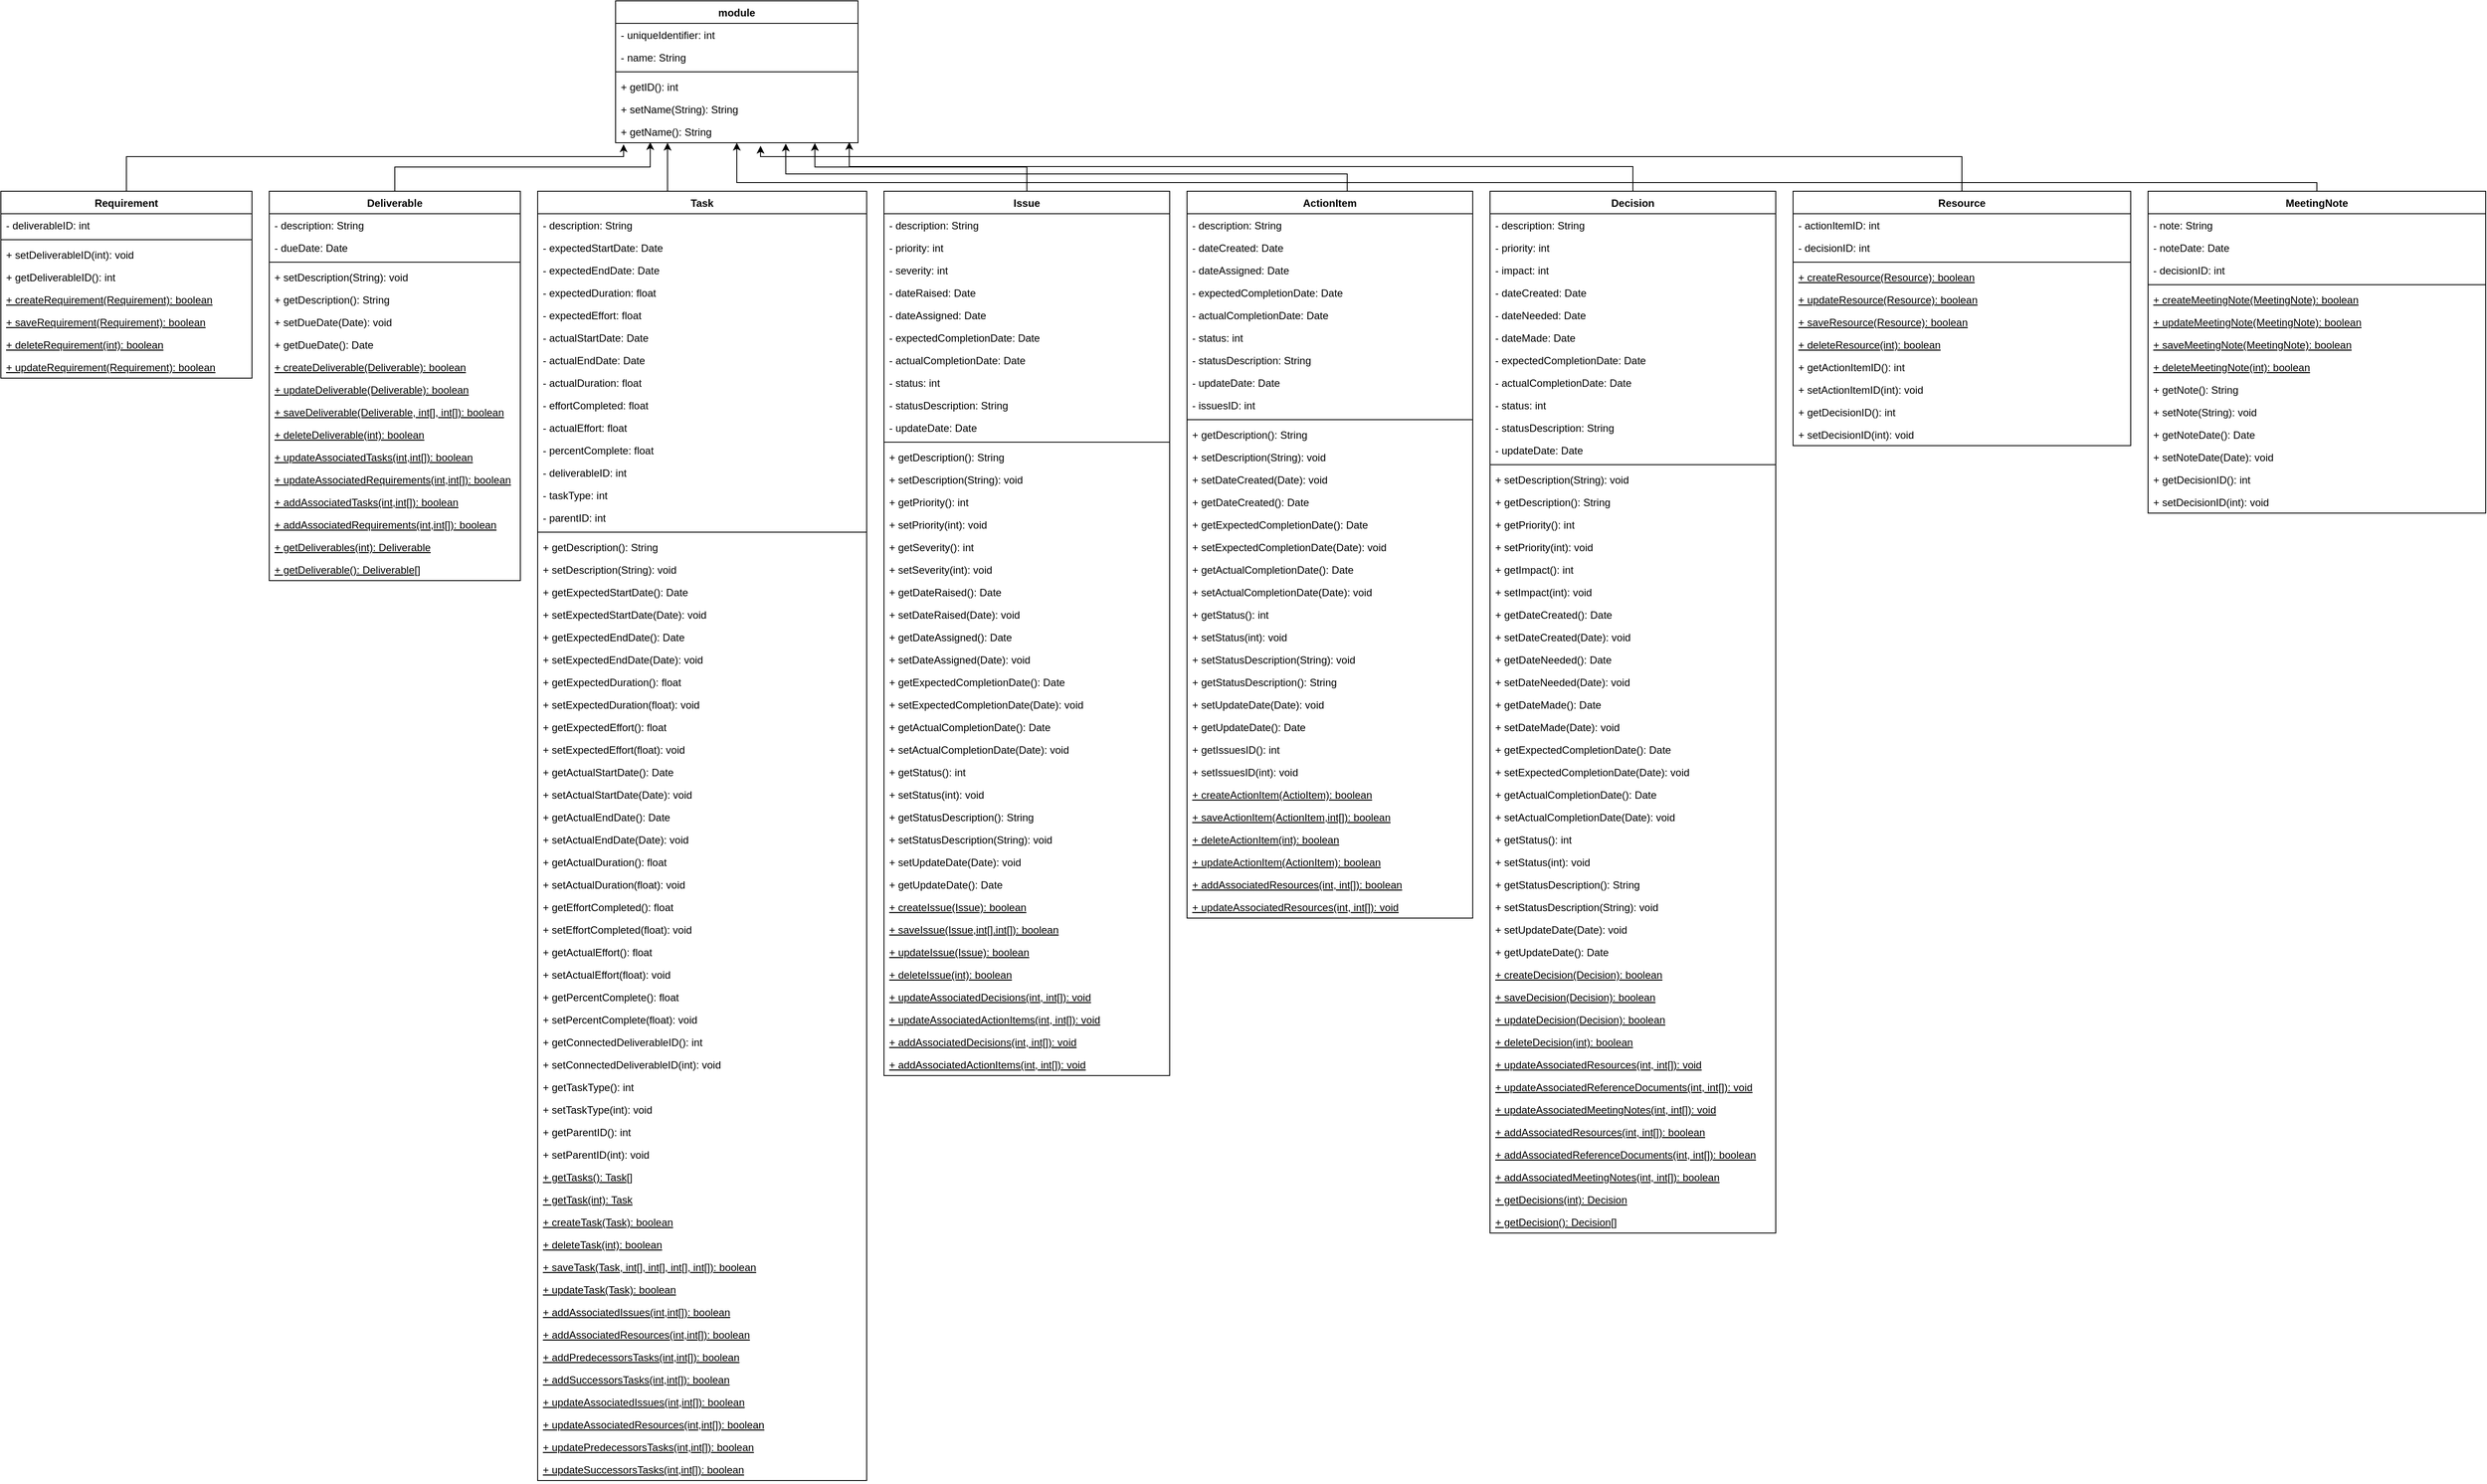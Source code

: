 <mxfile version="13.0.5" type="github">
  <diagram id="h3Ek2yhjag-Ijy3UuA3x" name="Page-1">
    <mxGraphModel dx="12370" dy="1270" grid="1" gridSize="10" guides="1" tooltips="1" connect="1" arrows="1" fold="1" page="1" pageScale="1" pageWidth="10000" pageHeight="10000" math="0" shadow="0">
      <root>
        <mxCell id="0" />
        <mxCell id="1" parent="0" />
        <mxCell id="AJkytsJuZ1-eA44GaWmQ-24" value="module" style="swimlane;fontStyle=1;align=center;verticalAlign=top;childLayout=stackLayout;horizontal=1;startSize=26;horizontalStack=0;resizeParent=1;resizeParentMax=0;resizeLast=0;collapsible=1;marginBottom=0;" parent="1" vertex="1">
          <mxGeometry x="490" y="40" width="280" height="164" as="geometry" />
        </mxCell>
        <mxCell id="AJkytsJuZ1-eA44GaWmQ-25" value="- uniqueIdentifier: int" style="text;strokeColor=none;fillColor=none;align=left;verticalAlign=top;spacingLeft=4;spacingRight=4;overflow=hidden;rotatable=0;points=[[0,0.5],[1,0.5]];portConstraint=eastwest;" parent="AJkytsJuZ1-eA44GaWmQ-24" vertex="1">
          <mxGeometry y="26" width="280" height="26" as="geometry" />
        </mxCell>
        <mxCell id="AJkytsJuZ1-eA44GaWmQ-26" value="- name: String" style="text;strokeColor=none;fillColor=none;align=left;verticalAlign=top;spacingLeft=4;spacingRight=4;overflow=hidden;rotatable=0;points=[[0,0.5],[1,0.5]];portConstraint=eastwest;" parent="AJkytsJuZ1-eA44GaWmQ-24" vertex="1">
          <mxGeometry y="52" width="280" height="26" as="geometry" />
        </mxCell>
        <mxCell id="AJkytsJuZ1-eA44GaWmQ-29" value="" style="line;strokeWidth=1;fillColor=none;align=left;verticalAlign=middle;spacingTop=-1;spacingLeft=3;spacingRight=3;rotatable=0;labelPosition=right;points=[];portConstraint=eastwest;" parent="AJkytsJuZ1-eA44GaWmQ-24" vertex="1">
          <mxGeometry y="78" width="280" height="8" as="geometry" />
        </mxCell>
        <mxCell id="AJkytsJuZ1-eA44GaWmQ-30" value="+ getID(): int" style="text;strokeColor=none;fillColor=none;align=left;verticalAlign=top;spacingLeft=4;spacingRight=4;overflow=hidden;rotatable=0;points=[[0,0.5],[1,0.5]];portConstraint=eastwest;" parent="AJkytsJuZ1-eA44GaWmQ-24" vertex="1">
          <mxGeometry y="86" width="280" height="26" as="geometry" />
        </mxCell>
        <mxCell id="AJkytsJuZ1-eA44GaWmQ-31" value="+ setName(String): String" style="text;strokeColor=none;fillColor=none;align=left;verticalAlign=top;spacingLeft=4;spacingRight=4;overflow=hidden;rotatable=0;points=[[0,0.5],[1,0.5]];portConstraint=eastwest;" parent="AJkytsJuZ1-eA44GaWmQ-24" vertex="1">
          <mxGeometry y="112" width="280" height="26" as="geometry" />
        </mxCell>
        <mxCell id="AJkytsJuZ1-eA44GaWmQ-32" value="+ getName(): String" style="text;strokeColor=none;fillColor=none;align=left;verticalAlign=top;spacingLeft=4;spacingRight=4;overflow=hidden;rotatable=0;points=[[0,0.5],[1,0.5]];portConstraint=eastwest;" parent="AJkytsJuZ1-eA44GaWmQ-24" vertex="1">
          <mxGeometry y="138" width="280" height="26" as="geometry" />
        </mxCell>
        <mxCell id="AJkytsJuZ1-eA44GaWmQ-47" style="edgeStyle=orthogonalEdgeStyle;rounded=0;orthogonalLoop=1;jettySize=auto;html=1;entryX=0.143;entryY=0.974;entryDx=0;entryDy=0;entryPerimeter=0;" parent="1" source="rIIZ6E1I2lcJWbTjNb9e-1" target="AJkytsJuZ1-eA44GaWmQ-32" edge="1">
          <mxGeometry relative="1" as="geometry" />
        </mxCell>
        <mxCell id="AJkytsJuZ1-eA44GaWmQ-132" style="rounded=0;orthogonalLoop=1;jettySize=auto;html=1;edgeStyle=elbowEdgeStyle;elbow=vertical;" parent="1" source="AJkytsJuZ1-eA44GaWmQ-66" target="AJkytsJuZ1-eA44GaWmQ-32" edge="1">
          <mxGeometry relative="1" as="geometry">
            <Array as="points">
              <mxPoint x="550" y="220" />
            </Array>
          </mxGeometry>
        </mxCell>
        <mxCell id="rIIZ6E1I2lcJWbTjNb9e-1" value="Deliverable" style="swimlane;fontStyle=1;align=center;verticalAlign=top;childLayout=stackLayout;horizontal=1;startSize=26;horizontalStack=0;resizeParent=1;resizeParentMax=0;resizeLast=0;collapsible=1;marginBottom=0;" parent="1" vertex="1">
          <mxGeometry x="90" y="260" width="290" height="450" as="geometry" />
        </mxCell>
        <mxCell id="rIIZ6E1I2lcJWbTjNb9e-6" value="- description: String" style="text;strokeColor=none;fillColor=none;align=left;verticalAlign=top;spacingLeft=4;spacingRight=4;overflow=hidden;rotatable=0;points=[[0,0.5],[1,0.5]];portConstraint=eastwest;" parent="rIIZ6E1I2lcJWbTjNb9e-1" vertex="1">
          <mxGeometry y="26" width="290" height="26" as="geometry" />
        </mxCell>
        <mxCell id="rIIZ6E1I2lcJWbTjNb9e-7" value="- dueDate: Date" style="text;strokeColor=none;fillColor=none;align=left;verticalAlign=top;spacingLeft=4;spacingRight=4;overflow=hidden;rotatable=0;points=[[0,0.5],[1,0.5]];portConstraint=eastwest;" parent="rIIZ6E1I2lcJWbTjNb9e-1" vertex="1">
          <mxGeometry y="52" width="290" height="26" as="geometry" />
        </mxCell>
        <mxCell id="rIIZ6E1I2lcJWbTjNb9e-3" value="" style="line;strokeWidth=1;fillColor=none;align=left;verticalAlign=middle;spacingTop=-1;spacingLeft=3;spacingRight=3;rotatable=0;labelPosition=right;points=[];portConstraint=eastwest;" parent="rIIZ6E1I2lcJWbTjNb9e-1" vertex="1">
          <mxGeometry y="78" width="290" height="8" as="geometry" />
        </mxCell>
        <mxCell id="rIIZ6E1I2lcJWbTjNb9e-20" value="+ setDescription(String): void" style="text;strokeColor=none;fillColor=none;align=left;verticalAlign=top;spacingLeft=4;spacingRight=4;overflow=hidden;rotatable=0;points=[[0,0.5],[1,0.5]];portConstraint=eastwest;" parent="rIIZ6E1I2lcJWbTjNb9e-1" vertex="1">
          <mxGeometry y="86" width="290" height="26" as="geometry" />
        </mxCell>
        <mxCell id="rIIZ6E1I2lcJWbTjNb9e-13" value="+ getDescription(): String" style="text;strokeColor=none;fillColor=none;align=left;verticalAlign=top;spacingLeft=4;spacingRight=4;overflow=hidden;rotatable=0;points=[[0,0.5],[1,0.5]];portConstraint=eastwest;" parent="rIIZ6E1I2lcJWbTjNb9e-1" vertex="1">
          <mxGeometry y="112" width="290" height="26" as="geometry" />
        </mxCell>
        <mxCell id="rIIZ6E1I2lcJWbTjNb9e-21" value="+ setDueDate(Date): void" style="text;strokeColor=none;fillColor=none;align=left;verticalAlign=top;spacingLeft=4;spacingRight=4;overflow=hidden;rotatable=0;points=[[0,0.5],[1,0.5]];portConstraint=eastwest;" parent="rIIZ6E1I2lcJWbTjNb9e-1" vertex="1">
          <mxGeometry y="138" width="290" height="26" as="geometry" />
        </mxCell>
        <mxCell id="rIIZ6E1I2lcJWbTjNb9e-14" value="+ getDueDate(): Date" style="text;strokeColor=none;fillColor=none;align=left;verticalAlign=top;spacingLeft=4;spacingRight=4;overflow=hidden;rotatable=0;points=[[0,0.5],[1,0.5]];portConstraint=eastwest;" parent="rIIZ6E1I2lcJWbTjNb9e-1" vertex="1">
          <mxGeometry y="164" width="290" height="26" as="geometry" />
        </mxCell>
        <mxCell id="rIIZ6E1I2lcJWbTjNb9e-15" value="+ createDeliverable(Deliverable): boolean" style="text;strokeColor=none;fillColor=none;align=left;verticalAlign=top;spacingLeft=4;spacingRight=4;overflow=hidden;rotatable=0;points=[[0,0.5],[1,0.5]];portConstraint=eastwest;fontStyle=4" parent="rIIZ6E1I2lcJWbTjNb9e-1" vertex="1">
          <mxGeometry y="190" width="290" height="26" as="geometry" />
        </mxCell>
        <mxCell id="rIIZ6E1I2lcJWbTjNb9e-17" value="+ updateDeliverable(Deliverable): boolean" style="text;strokeColor=none;fillColor=none;align=left;verticalAlign=top;spacingLeft=4;spacingRight=4;overflow=hidden;rotatable=0;points=[[0,0.5],[1,0.5]];portConstraint=eastwest;fontStyle=4" parent="rIIZ6E1I2lcJWbTjNb9e-1" vertex="1">
          <mxGeometry y="216" width="290" height="26" as="geometry" />
        </mxCell>
        <mxCell id="rIIZ6E1I2lcJWbTjNb9e-22" value="+ saveDeliverable(Deliverable, int[], int[]): boolean" style="text;strokeColor=none;fillColor=none;align=left;verticalAlign=top;spacingLeft=4;spacingRight=4;overflow=hidden;rotatable=0;points=[[0,0.5],[1,0.5]];portConstraint=eastwest;fontStyle=4" parent="rIIZ6E1I2lcJWbTjNb9e-1" vertex="1">
          <mxGeometry y="242" width="290" height="26" as="geometry" />
        </mxCell>
        <mxCell id="rIIZ6E1I2lcJWbTjNb9e-24" value="+ deleteDeliverable(int): boolean" style="text;strokeColor=none;fillColor=none;align=left;verticalAlign=top;spacingLeft=4;spacingRight=4;overflow=hidden;rotatable=0;points=[[0,0.5],[1,0.5]];portConstraint=eastwest;fontStyle=4" parent="rIIZ6E1I2lcJWbTjNb9e-1" vertex="1">
          <mxGeometry y="268" width="290" height="26" as="geometry" />
        </mxCell>
        <mxCell id="AJkytsJuZ1-eA44GaWmQ-18" value="+ updateAssociatedTasks(int,int[]): boolean" style="text;strokeColor=none;fillColor=none;align=left;verticalAlign=top;spacingLeft=4;spacingRight=4;overflow=hidden;rotatable=0;points=[[0,0.5],[1,0.5]];portConstraint=eastwest;fontStyle=4" parent="rIIZ6E1I2lcJWbTjNb9e-1" vertex="1">
          <mxGeometry y="294" width="290" height="26" as="geometry" />
        </mxCell>
        <mxCell id="AJkytsJuZ1-eA44GaWmQ-19" value="+ updateAssociatedRequirements(int,int[]): boolean" style="text;strokeColor=none;fillColor=none;align=left;verticalAlign=top;spacingLeft=4;spacingRight=4;overflow=hidden;rotatable=0;points=[[0,0.5],[1,0.5]];portConstraint=eastwest;fontStyle=4" parent="rIIZ6E1I2lcJWbTjNb9e-1" vertex="1">
          <mxGeometry y="320" width="290" height="26" as="geometry" />
        </mxCell>
        <mxCell id="AJkytsJuZ1-eA44GaWmQ-20" value="+ addAssociatedTasks(int,int[]): boolean" style="text;strokeColor=none;fillColor=none;align=left;verticalAlign=top;spacingLeft=4;spacingRight=4;overflow=hidden;rotatable=0;points=[[0,0.5],[1,0.5]];portConstraint=eastwest;fontStyle=4" parent="rIIZ6E1I2lcJWbTjNb9e-1" vertex="1">
          <mxGeometry y="346" width="290" height="26" as="geometry" />
        </mxCell>
        <mxCell id="AJkytsJuZ1-eA44GaWmQ-21" value="+ addAssociatedRequirements(int,int[]): boolean" style="text;strokeColor=none;fillColor=none;align=left;verticalAlign=top;spacingLeft=4;spacingRight=4;overflow=hidden;rotatable=0;points=[[0,0.5],[1,0.5]];portConstraint=eastwest;fontStyle=4" parent="rIIZ6E1I2lcJWbTjNb9e-1" vertex="1">
          <mxGeometry y="372" width="290" height="26" as="geometry" />
        </mxCell>
        <mxCell id="AJkytsJuZ1-eA44GaWmQ-22" value="+ getDeliverables(int): Deliverable" style="text;strokeColor=none;fillColor=none;align=left;verticalAlign=top;spacingLeft=4;spacingRight=4;overflow=hidden;rotatable=0;points=[[0,0.5],[1,0.5]];portConstraint=eastwest;fontStyle=4" parent="rIIZ6E1I2lcJWbTjNb9e-1" vertex="1">
          <mxGeometry y="398" width="290" height="26" as="geometry" />
        </mxCell>
        <mxCell id="AJkytsJuZ1-eA44GaWmQ-23" value="+ getDeliverable(): Deliverable[]" style="text;strokeColor=none;fillColor=none;align=left;verticalAlign=top;spacingLeft=4;spacingRight=4;overflow=hidden;rotatable=0;points=[[0,0.5],[1,0.5]];portConstraint=eastwest;fontStyle=4" parent="rIIZ6E1I2lcJWbTjNb9e-1" vertex="1">
          <mxGeometry y="424" width="290" height="26" as="geometry" />
        </mxCell>
        <mxCell id="oW8NMeTdjoWrqpmzOP1x-64" style="edgeStyle=elbowEdgeStyle;rounded=0;orthogonalLoop=1;jettySize=auto;elbow=vertical;html=1;entryX=0.964;entryY=0.972;entryDx=0;entryDy=0;entryPerimeter=0;" parent="1" source="oW8NMeTdjoWrqpmzOP1x-33" target="AJkytsJuZ1-eA44GaWmQ-32" edge="1">
          <mxGeometry relative="1" as="geometry">
            <mxPoint x="760" y="207" as="targetPoint" />
          </mxGeometry>
        </mxCell>
        <mxCell id="oW8NMeTdjoWrqpmzOP1x-143" style="edgeStyle=elbowEdgeStyle;rounded=0;orthogonalLoop=1;jettySize=auto;elbow=vertical;html=1;entryX=0.033;entryY=1.071;entryDx=0;entryDy=0;entryPerimeter=0;" parent="1" source="oW8NMeTdjoWrqpmzOP1x-125" target="AJkytsJuZ1-eA44GaWmQ-32" edge="1">
          <mxGeometry relative="1" as="geometry">
            <mxPoint x="420" y="200" as="targetPoint" />
            <Array as="points">
              <mxPoint x="510" y="220" />
            </Array>
          </mxGeometry>
        </mxCell>
        <mxCell id="oW8NMeTdjoWrqpmzOP1x-125" value="Requirement" style="swimlane;fontStyle=1;align=center;verticalAlign=top;childLayout=stackLayout;horizontal=1;startSize=26;horizontalStack=0;resizeParent=1;resizeParentMax=0;resizeLast=0;collapsible=1;marginBottom=0;" parent="1" vertex="1">
          <mxGeometry x="-220" y="260" width="290" height="216" as="geometry" />
        </mxCell>
        <mxCell id="oW8NMeTdjoWrqpmzOP1x-127" value="- deliverableID: int" style="text;strokeColor=none;fillColor=none;align=left;verticalAlign=top;spacingLeft=4;spacingRight=4;overflow=hidden;rotatable=0;points=[[0,0.5],[1,0.5]];portConstraint=eastwest;" parent="oW8NMeTdjoWrqpmzOP1x-125" vertex="1">
          <mxGeometry y="26" width="290" height="26" as="geometry" />
        </mxCell>
        <mxCell id="oW8NMeTdjoWrqpmzOP1x-128" value="" style="line;strokeWidth=1;fillColor=none;align=left;verticalAlign=middle;spacingTop=-1;spacingLeft=3;spacingRight=3;rotatable=0;labelPosition=right;points=[];portConstraint=eastwest;" parent="oW8NMeTdjoWrqpmzOP1x-125" vertex="1">
          <mxGeometry y="52" width="290" height="8" as="geometry" />
        </mxCell>
        <mxCell id="oW8NMeTdjoWrqpmzOP1x-129" value="+ setDeliverableID(int): void" style="text;strokeColor=none;fillColor=none;align=left;verticalAlign=top;spacingLeft=4;spacingRight=4;overflow=hidden;rotatable=0;points=[[0,0.5],[1,0.5]];portConstraint=eastwest;" parent="oW8NMeTdjoWrqpmzOP1x-125" vertex="1">
          <mxGeometry y="60" width="290" height="26" as="geometry" />
        </mxCell>
        <mxCell id="oW8NMeTdjoWrqpmzOP1x-132" value="+ getDeliverableID(): int" style="text;strokeColor=none;fillColor=none;align=left;verticalAlign=top;spacingLeft=4;spacingRight=4;overflow=hidden;rotatable=0;points=[[0,0.5],[1,0.5]];portConstraint=eastwest;" parent="oW8NMeTdjoWrqpmzOP1x-125" vertex="1">
          <mxGeometry y="86" width="290" height="26" as="geometry" />
        </mxCell>
        <mxCell id="oW8NMeTdjoWrqpmzOP1x-145" value="+ createRequirement(Requirement): boolean" style="text;strokeColor=none;fillColor=none;align=left;verticalAlign=top;spacingLeft=4;spacingRight=4;overflow=hidden;rotatable=0;points=[[0,0.5],[1,0.5]];portConstraint=eastwest;fontStyle=4" parent="oW8NMeTdjoWrqpmzOP1x-125" vertex="1">
          <mxGeometry y="112" width="290" height="26" as="geometry" />
        </mxCell>
        <mxCell id="oW8NMeTdjoWrqpmzOP1x-147" value="+ saveRequirement(Requirement): boolean" style="text;strokeColor=none;fillColor=none;align=left;verticalAlign=top;spacingLeft=4;spacingRight=4;overflow=hidden;rotatable=0;points=[[0,0.5],[1,0.5]];portConstraint=eastwest;fontStyle=4" parent="oW8NMeTdjoWrqpmzOP1x-125" vertex="1">
          <mxGeometry y="138" width="290" height="26" as="geometry" />
        </mxCell>
        <mxCell id="oW8NMeTdjoWrqpmzOP1x-148" value="+ deleteRequirement(int): boolean" style="text;strokeColor=none;fillColor=none;align=left;verticalAlign=top;spacingLeft=4;spacingRight=4;overflow=hidden;rotatable=0;points=[[0,0.5],[1,0.5]];portConstraint=eastwest;fontStyle=4" parent="oW8NMeTdjoWrqpmzOP1x-125" vertex="1">
          <mxGeometry y="164" width="290" height="26" as="geometry" />
        </mxCell>
        <mxCell id="oW8NMeTdjoWrqpmzOP1x-146" value="+ updateRequirement(Requirement): boolean" style="text;strokeColor=none;fillColor=none;align=left;verticalAlign=top;spacingLeft=4;spacingRight=4;overflow=hidden;rotatable=0;points=[[0,0.5],[1,0.5]];portConstraint=eastwest;fontStyle=4" parent="oW8NMeTdjoWrqpmzOP1x-125" vertex="1">
          <mxGeometry y="190" width="290" height="26" as="geometry" />
        </mxCell>
        <mxCell id="EN4bmFngzURgGS1C15jc-133" style="edgeStyle=orthogonalEdgeStyle;rounded=0;orthogonalLoop=1;jettySize=auto;html=1;entryX=0.822;entryY=1.016;entryDx=0;entryDy=0;entryPerimeter=0;" edge="1" parent="1" source="EN4bmFngzURgGS1C15jc-59" target="AJkytsJuZ1-eA44GaWmQ-32">
          <mxGeometry relative="1" as="geometry" />
        </mxCell>
        <mxCell id="EN4bmFngzURgGS1C15jc-59" value="Issue" style="swimlane;fontStyle=1;align=center;verticalAlign=top;childLayout=stackLayout;horizontal=1;startSize=26;horizontalStack=0;resizeParent=1;resizeParentMax=0;resizeLast=0;collapsible=1;marginBottom=0;" vertex="1" parent="1">
          <mxGeometry x="800" y="260" width="330" height="1022" as="geometry">
            <mxRectangle x="990" y="260" width="90" height="26" as="alternateBounds" />
          </mxGeometry>
        </mxCell>
        <mxCell id="EN4bmFngzURgGS1C15jc-60" value="- description: String" style="text;strokeColor=none;fillColor=none;align=left;verticalAlign=top;spacingLeft=4;spacingRight=4;overflow=hidden;rotatable=0;points=[[0,0.5],[1,0.5]];portConstraint=eastwest;" vertex="1" parent="EN4bmFngzURgGS1C15jc-59">
          <mxGeometry y="26" width="330" height="26" as="geometry" />
        </mxCell>
        <mxCell id="EN4bmFngzURgGS1C15jc-61" value="- priority: int " style="text;strokeColor=none;fillColor=none;align=left;verticalAlign=top;spacingLeft=4;spacingRight=4;overflow=hidden;rotatable=0;points=[[0,0.5],[1,0.5]];portConstraint=eastwest;" vertex="1" parent="EN4bmFngzURgGS1C15jc-59">
          <mxGeometry y="52" width="330" height="26" as="geometry" />
        </mxCell>
        <mxCell id="EN4bmFngzURgGS1C15jc-62" value="- severity: int" style="text;strokeColor=none;fillColor=none;align=left;verticalAlign=top;spacingLeft=4;spacingRight=4;overflow=hidden;rotatable=0;points=[[0,0.5],[1,0.5]];portConstraint=eastwest;" vertex="1" parent="EN4bmFngzURgGS1C15jc-59">
          <mxGeometry y="78" width="330" height="26" as="geometry" />
        </mxCell>
        <mxCell id="EN4bmFngzURgGS1C15jc-63" value="- dateRaised: Date" style="text;strokeColor=none;fillColor=none;align=left;verticalAlign=top;spacingLeft=4;spacingRight=4;overflow=hidden;rotatable=0;points=[[0,0.5],[1,0.5]];portConstraint=eastwest;" vertex="1" parent="EN4bmFngzURgGS1C15jc-59">
          <mxGeometry y="104" width="330" height="26" as="geometry" />
        </mxCell>
        <mxCell id="EN4bmFngzURgGS1C15jc-64" value="- dateAssigned: Date" style="text;strokeColor=none;fillColor=none;align=left;verticalAlign=top;spacingLeft=4;spacingRight=4;overflow=hidden;rotatable=0;points=[[0,0.5],[1,0.5]];portConstraint=eastwest;" vertex="1" parent="EN4bmFngzURgGS1C15jc-59">
          <mxGeometry y="130" width="330" height="26" as="geometry" />
        </mxCell>
        <mxCell id="EN4bmFngzURgGS1C15jc-66" value="- expectedCompletionDate: Date&#xa;" style="text;strokeColor=none;fillColor=none;align=left;verticalAlign=top;spacingLeft=4;spacingRight=4;overflow=hidden;rotatable=0;points=[[0,0.5],[1,0.5]];portConstraint=eastwest;" vertex="1" parent="EN4bmFngzURgGS1C15jc-59">
          <mxGeometry y="156" width="330" height="26" as="geometry" />
        </mxCell>
        <mxCell id="EN4bmFngzURgGS1C15jc-67" value="- actualCompletionDate: Date" style="text;strokeColor=none;fillColor=none;align=left;verticalAlign=top;spacingLeft=4;spacingRight=4;overflow=hidden;rotatable=0;points=[[0,0.5],[1,0.5]];portConstraint=eastwest;" vertex="1" parent="EN4bmFngzURgGS1C15jc-59">
          <mxGeometry y="182" width="330" height="26" as="geometry" />
        </mxCell>
        <mxCell id="EN4bmFngzURgGS1C15jc-68" value="- status: int" style="text;strokeColor=none;fillColor=none;align=left;verticalAlign=top;spacingLeft=4;spacingRight=4;overflow=hidden;rotatable=0;points=[[0,0.5],[1,0.5]];portConstraint=eastwest;" vertex="1" parent="EN4bmFngzURgGS1C15jc-59">
          <mxGeometry y="208" width="330" height="26" as="geometry" />
        </mxCell>
        <mxCell id="EN4bmFngzURgGS1C15jc-69" value="- statusDescription: String" style="text;strokeColor=none;fillColor=none;align=left;verticalAlign=top;spacingLeft=4;spacingRight=4;overflow=hidden;rotatable=0;points=[[0,0.5],[1,0.5]];portConstraint=eastwest;" vertex="1" parent="EN4bmFngzURgGS1C15jc-59">
          <mxGeometry y="234" width="330" height="26" as="geometry" />
        </mxCell>
        <mxCell id="EN4bmFngzURgGS1C15jc-70" value="- updateDate: Date" style="text;strokeColor=none;fillColor=none;align=left;verticalAlign=top;spacingLeft=4;spacingRight=4;overflow=hidden;rotatable=0;points=[[0,0.5],[1,0.5]];portConstraint=eastwest;" vertex="1" parent="EN4bmFngzURgGS1C15jc-59">
          <mxGeometry y="260" width="330" height="26" as="geometry" />
        </mxCell>
        <mxCell id="EN4bmFngzURgGS1C15jc-71" value="" style="line;strokeWidth=1;fillColor=none;align=left;verticalAlign=middle;spacingTop=-1;spacingLeft=3;spacingRight=3;rotatable=0;labelPosition=right;points=[];portConstraint=eastwest;" vertex="1" parent="EN4bmFngzURgGS1C15jc-59">
          <mxGeometry y="286" width="330" height="8" as="geometry" />
        </mxCell>
        <mxCell id="EN4bmFngzURgGS1C15jc-108" value="+ getDescription(): String" style="text;strokeColor=none;fillColor=none;align=left;verticalAlign=top;spacingLeft=4;spacingRight=4;overflow=hidden;rotatable=0;points=[[0,0.5],[1,0.5]];portConstraint=eastwest;" vertex="1" parent="EN4bmFngzURgGS1C15jc-59">
          <mxGeometry y="294" width="330" height="26" as="geometry" />
        </mxCell>
        <mxCell id="EN4bmFngzURgGS1C15jc-114" value="+ setDescription(String): void" style="text;strokeColor=none;fillColor=none;align=left;verticalAlign=top;spacingLeft=4;spacingRight=4;overflow=hidden;rotatable=0;points=[[0,0.5],[1,0.5]];portConstraint=eastwest;" vertex="1" parent="EN4bmFngzURgGS1C15jc-59">
          <mxGeometry y="320" width="330" height="26" as="geometry" />
        </mxCell>
        <mxCell id="EN4bmFngzURgGS1C15jc-115" value="+ getPriority(): int " style="text;strokeColor=none;fillColor=none;align=left;verticalAlign=top;spacingLeft=4;spacingRight=4;overflow=hidden;rotatable=0;points=[[0,0.5],[1,0.5]];portConstraint=eastwest;" vertex="1" parent="EN4bmFngzURgGS1C15jc-59">
          <mxGeometry y="346" width="330" height="26" as="geometry" />
        </mxCell>
        <mxCell id="EN4bmFngzURgGS1C15jc-116" value="+ setPriority(int): void" style="text;strokeColor=none;fillColor=none;align=left;verticalAlign=top;spacingLeft=4;spacingRight=4;overflow=hidden;rotatable=0;points=[[0,0.5],[1,0.5]];portConstraint=eastwest;" vertex="1" parent="EN4bmFngzURgGS1C15jc-59">
          <mxGeometry y="372" width="330" height="26" as="geometry" />
        </mxCell>
        <mxCell id="EN4bmFngzURgGS1C15jc-117" value="+ getSeverity(): int" style="text;strokeColor=none;fillColor=none;align=left;verticalAlign=top;spacingLeft=4;spacingRight=4;overflow=hidden;rotatable=0;points=[[0,0.5],[1,0.5]];portConstraint=eastwest;" vertex="1" parent="EN4bmFngzURgGS1C15jc-59">
          <mxGeometry y="398" width="330" height="26" as="geometry" />
        </mxCell>
        <mxCell id="EN4bmFngzURgGS1C15jc-118" value="+ setSeverity(int): void" style="text;strokeColor=none;fillColor=none;align=left;verticalAlign=top;spacingLeft=4;spacingRight=4;overflow=hidden;rotatable=0;points=[[0,0.5],[1,0.5]];portConstraint=eastwest;" vertex="1" parent="EN4bmFngzURgGS1C15jc-59">
          <mxGeometry y="424" width="330" height="26" as="geometry" />
        </mxCell>
        <mxCell id="EN4bmFngzURgGS1C15jc-119" value="+ getDateRaised(): Date" style="text;strokeColor=none;fillColor=none;align=left;verticalAlign=top;spacingLeft=4;spacingRight=4;overflow=hidden;rotatable=0;points=[[0,0.5],[1,0.5]];portConstraint=eastwest;" vertex="1" parent="EN4bmFngzURgGS1C15jc-59">
          <mxGeometry y="450" width="330" height="26" as="geometry" />
        </mxCell>
        <mxCell id="EN4bmFngzURgGS1C15jc-120" value="+ setDateRaised(Date): void" style="text;strokeColor=none;fillColor=none;align=left;verticalAlign=top;spacingLeft=4;spacingRight=4;overflow=hidden;rotatable=0;points=[[0,0.5],[1,0.5]];portConstraint=eastwest;" vertex="1" parent="EN4bmFngzURgGS1C15jc-59">
          <mxGeometry y="476" width="330" height="26" as="geometry" />
        </mxCell>
        <mxCell id="EN4bmFngzURgGS1C15jc-121" value="+ getDateAssigned(): Date" style="text;strokeColor=none;fillColor=none;align=left;verticalAlign=top;spacingLeft=4;spacingRight=4;overflow=hidden;rotatable=0;points=[[0,0.5],[1,0.5]];portConstraint=eastwest;" vertex="1" parent="EN4bmFngzURgGS1C15jc-59">
          <mxGeometry y="502" width="330" height="26" as="geometry" />
        </mxCell>
        <mxCell id="EN4bmFngzURgGS1C15jc-122" value="+ setDateAssigned(Date): void" style="text;strokeColor=none;fillColor=none;align=left;verticalAlign=top;spacingLeft=4;spacingRight=4;overflow=hidden;rotatable=0;points=[[0,0.5],[1,0.5]];portConstraint=eastwest;" vertex="1" parent="EN4bmFngzURgGS1C15jc-59">
          <mxGeometry y="528" width="330" height="26" as="geometry" />
        </mxCell>
        <mxCell id="EN4bmFngzURgGS1C15jc-123" value="+ getExpectedCompletionDate(): Date" style="text;strokeColor=none;fillColor=none;align=left;verticalAlign=top;spacingLeft=4;spacingRight=4;overflow=hidden;rotatable=0;points=[[0,0.5],[1,0.5]];portConstraint=eastwest;" vertex="1" parent="EN4bmFngzURgGS1C15jc-59">
          <mxGeometry y="554" width="330" height="26" as="geometry" />
        </mxCell>
        <mxCell id="EN4bmFngzURgGS1C15jc-124" value="+ setExpectedCompletionDate(Date): void" style="text;strokeColor=none;fillColor=none;align=left;verticalAlign=top;spacingLeft=4;spacingRight=4;overflow=hidden;rotatable=0;points=[[0,0.5],[1,0.5]];portConstraint=eastwest;" vertex="1" parent="EN4bmFngzURgGS1C15jc-59">
          <mxGeometry y="580" width="330" height="26" as="geometry" />
        </mxCell>
        <mxCell id="EN4bmFngzURgGS1C15jc-125" value="+ getActualCompletionDate(): Date" style="text;strokeColor=none;fillColor=none;align=left;verticalAlign=top;spacingLeft=4;spacingRight=4;overflow=hidden;rotatable=0;points=[[0,0.5],[1,0.5]];portConstraint=eastwest;" vertex="1" parent="EN4bmFngzURgGS1C15jc-59">
          <mxGeometry y="606" width="330" height="26" as="geometry" />
        </mxCell>
        <mxCell id="EN4bmFngzURgGS1C15jc-126" value="+ setActualCompletionDate(Date): void" style="text;strokeColor=none;fillColor=none;align=left;verticalAlign=top;spacingLeft=4;spacingRight=4;overflow=hidden;rotatable=0;points=[[0,0.5],[1,0.5]];portConstraint=eastwest;" vertex="1" parent="EN4bmFngzURgGS1C15jc-59">
          <mxGeometry y="632" width="330" height="26" as="geometry" />
        </mxCell>
        <mxCell id="EN4bmFngzURgGS1C15jc-127" value="+ getStatus(): int" style="text;strokeColor=none;fillColor=none;align=left;verticalAlign=top;spacingLeft=4;spacingRight=4;overflow=hidden;rotatable=0;points=[[0,0.5],[1,0.5]];portConstraint=eastwest;" vertex="1" parent="EN4bmFngzURgGS1C15jc-59">
          <mxGeometry y="658" width="330" height="26" as="geometry" />
        </mxCell>
        <mxCell id="EN4bmFngzURgGS1C15jc-128" value="+ setStatus(int): void" style="text;strokeColor=none;fillColor=none;align=left;verticalAlign=top;spacingLeft=4;spacingRight=4;overflow=hidden;rotatable=0;points=[[0,0.5],[1,0.5]];portConstraint=eastwest;" vertex="1" parent="EN4bmFngzURgGS1C15jc-59">
          <mxGeometry y="684" width="330" height="26" as="geometry" />
        </mxCell>
        <mxCell id="EN4bmFngzURgGS1C15jc-129" value="+ getStatusDescription(): String" style="text;strokeColor=none;fillColor=none;align=left;verticalAlign=top;spacingLeft=4;spacingRight=4;overflow=hidden;rotatable=0;points=[[0,0.5],[1,0.5]];portConstraint=eastwest;" vertex="1" parent="EN4bmFngzURgGS1C15jc-59">
          <mxGeometry y="710" width="330" height="26" as="geometry" />
        </mxCell>
        <mxCell id="EN4bmFngzURgGS1C15jc-130" value="+ setStatusDescription(String): void" style="text;strokeColor=none;fillColor=none;align=left;verticalAlign=top;spacingLeft=4;spacingRight=4;overflow=hidden;rotatable=0;points=[[0,0.5],[1,0.5]];portConstraint=eastwest;" vertex="1" parent="EN4bmFngzURgGS1C15jc-59">
          <mxGeometry y="736" width="330" height="26" as="geometry" />
        </mxCell>
        <mxCell id="EN4bmFngzURgGS1C15jc-131" value="+ setUpdateDate(Date): void" style="text;strokeColor=none;fillColor=none;align=left;verticalAlign=top;spacingLeft=4;spacingRight=4;overflow=hidden;rotatable=0;points=[[0,0.5],[1,0.5]];portConstraint=eastwest;" vertex="1" parent="EN4bmFngzURgGS1C15jc-59">
          <mxGeometry y="762" width="330" height="26" as="geometry" />
        </mxCell>
        <mxCell id="EN4bmFngzURgGS1C15jc-132" value="+ getUpdateDate(): Date" style="text;strokeColor=none;fillColor=none;align=left;verticalAlign=top;spacingLeft=4;spacingRight=4;overflow=hidden;rotatable=0;points=[[0,0.5],[1,0.5]];portConstraint=eastwest;" vertex="1" parent="EN4bmFngzURgGS1C15jc-59">
          <mxGeometry y="788" width="330" height="26" as="geometry" />
        </mxCell>
        <mxCell id="EN4bmFngzURgGS1C15jc-134" value="+ createIssue(Issue): boolean" style="text;strokeColor=none;fillColor=none;align=left;verticalAlign=top;spacingLeft=4;spacingRight=4;overflow=hidden;rotatable=0;points=[[0,0.5],[1,0.5]];portConstraint=eastwest;fontStyle=4" vertex="1" parent="EN4bmFngzURgGS1C15jc-59">
          <mxGeometry y="814" width="330" height="26" as="geometry" />
        </mxCell>
        <mxCell id="EN4bmFngzURgGS1C15jc-135" value="+ saveIssue(Issue,int[].int[]): boolean" style="text;strokeColor=none;fillColor=none;align=left;verticalAlign=top;spacingLeft=4;spacingRight=4;overflow=hidden;rotatable=0;points=[[0,0.5],[1,0.5]];portConstraint=eastwest;fontStyle=4" vertex="1" parent="EN4bmFngzURgGS1C15jc-59">
          <mxGeometry y="840" width="330" height="26" as="geometry" />
        </mxCell>
        <mxCell id="EN4bmFngzURgGS1C15jc-136" value="+ updateIssue(Issue): boolean" style="text;strokeColor=none;fillColor=none;align=left;verticalAlign=top;spacingLeft=4;spacingRight=4;overflow=hidden;rotatable=0;points=[[0,0.5],[1,0.5]];portConstraint=eastwest;fontStyle=4" vertex="1" parent="EN4bmFngzURgGS1C15jc-59">
          <mxGeometry y="866" width="330" height="26" as="geometry" />
        </mxCell>
        <mxCell id="EN4bmFngzURgGS1C15jc-137" value="+ deleteIssue(int): boolean" style="text;strokeColor=none;fillColor=none;align=left;verticalAlign=top;spacingLeft=4;spacingRight=4;overflow=hidden;rotatable=0;points=[[0,0.5],[1,0.5]];portConstraint=eastwest;fontStyle=4" vertex="1" parent="EN4bmFngzURgGS1C15jc-59">
          <mxGeometry y="892" width="330" height="26" as="geometry" />
        </mxCell>
        <mxCell id="EN4bmFngzURgGS1C15jc-138" value="+ updateAssociatedDecisions(int, int[]): void" style="text;strokeColor=none;fillColor=none;align=left;verticalAlign=top;spacingLeft=4;spacingRight=4;overflow=hidden;rotatable=0;points=[[0,0.5],[1,0.5]];portConstraint=eastwest;fontStyle=4" vertex="1" parent="EN4bmFngzURgGS1C15jc-59">
          <mxGeometry y="918" width="330" height="26" as="geometry" />
        </mxCell>
        <mxCell id="EN4bmFngzURgGS1C15jc-139" value="+ updateAssociatedActionItems(int, int[]): void" style="text;strokeColor=none;fillColor=none;align=left;verticalAlign=top;spacingLeft=4;spacingRight=4;overflow=hidden;rotatable=0;points=[[0,0.5],[1,0.5]];portConstraint=eastwest;fontStyle=4" vertex="1" parent="EN4bmFngzURgGS1C15jc-59">
          <mxGeometry y="944" width="330" height="26" as="geometry" />
        </mxCell>
        <mxCell id="EN4bmFngzURgGS1C15jc-140" value="+ addAssociatedDecisions(int, int[]): void" style="text;strokeColor=none;fillColor=none;align=left;verticalAlign=top;spacingLeft=4;spacingRight=4;overflow=hidden;rotatable=0;points=[[0,0.5],[1,0.5]];portConstraint=eastwest;fontStyle=4" vertex="1" parent="EN4bmFngzURgGS1C15jc-59">
          <mxGeometry y="970" width="330" height="26" as="geometry" />
        </mxCell>
        <mxCell id="EN4bmFngzURgGS1C15jc-141" value="+ addAssociatedActionItems(int, int[]): void" style="text;strokeColor=none;fillColor=none;align=left;verticalAlign=top;spacingLeft=4;spacingRight=4;overflow=hidden;rotatable=0;points=[[0,0.5],[1,0.5]];portConstraint=eastwest;fontStyle=4" vertex="1" parent="EN4bmFngzURgGS1C15jc-59">
          <mxGeometry y="996" width="330" height="26" as="geometry" />
        </mxCell>
        <mxCell id="EN4bmFngzURgGS1C15jc-142" value="ActionItem" style="swimlane;fontStyle=1;align=center;verticalAlign=top;childLayout=stackLayout;horizontal=1;startSize=26;horizontalStack=0;resizeParent=1;resizeParentMax=0;resizeLast=0;collapsible=1;marginBottom=0;" vertex="1" parent="1">
          <mxGeometry x="1150" y="260" width="330" height="840" as="geometry" />
        </mxCell>
        <mxCell id="EN4bmFngzURgGS1C15jc-143" value="- description: String" style="text;strokeColor=none;fillColor=none;align=left;verticalAlign=top;spacingLeft=4;spacingRight=4;overflow=hidden;rotatable=0;points=[[0,0.5],[1,0.5]];portConstraint=eastwest;" vertex="1" parent="EN4bmFngzURgGS1C15jc-142">
          <mxGeometry y="26" width="330" height="26" as="geometry" />
        </mxCell>
        <mxCell id="EN4bmFngzURgGS1C15jc-144" value="- dateCreated: Date" style="text;strokeColor=none;fillColor=none;align=left;verticalAlign=top;spacingLeft=4;spacingRight=4;overflow=hidden;rotatable=0;points=[[0,0.5],[1,0.5]];portConstraint=eastwest;" vertex="1" parent="EN4bmFngzURgGS1C15jc-142">
          <mxGeometry y="52" width="330" height="26" as="geometry" />
        </mxCell>
        <mxCell id="EN4bmFngzURgGS1C15jc-145" value="- dateAssigned: Date" style="text;strokeColor=none;fillColor=none;align=left;verticalAlign=top;spacingLeft=4;spacingRight=4;overflow=hidden;rotatable=0;points=[[0,0.5],[1,0.5]];portConstraint=eastwest;" vertex="1" parent="EN4bmFngzURgGS1C15jc-142">
          <mxGeometry y="78" width="330" height="26" as="geometry" />
        </mxCell>
        <mxCell id="EN4bmFngzURgGS1C15jc-146" value="- expectedCompletionDate: Date&#xa;" style="text;strokeColor=none;fillColor=none;align=left;verticalAlign=top;spacingLeft=4;spacingRight=4;overflow=hidden;rotatable=0;points=[[0,0.5],[1,0.5]];portConstraint=eastwest;" vertex="1" parent="EN4bmFngzURgGS1C15jc-142">
          <mxGeometry y="104" width="330" height="26" as="geometry" />
        </mxCell>
        <mxCell id="EN4bmFngzURgGS1C15jc-147" value="- actualCompletionDate: Date" style="text;strokeColor=none;fillColor=none;align=left;verticalAlign=top;spacingLeft=4;spacingRight=4;overflow=hidden;rotatable=0;points=[[0,0.5],[1,0.5]];portConstraint=eastwest;" vertex="1" parent="EN4bmFngzURgGS1C15jc-142">
          <mxGeometry y="130" width="330" height="26" as="geometry" />
        </mxCell>
        <mxCell id="EN4bmFngzURgGS1C15jc-148" value="- status: int" style="text;strokeColor=none;fillColor=none;align=left;verticalAlign=top;spacingLeft=4;spacingRight=4;overflow=hidden;rotatable=0;points=[[0,0.5],[1,0.5]];portConstraint=eastwest;" vertex="1" parent="EN4bmFngzURgGS1C15jc-142">
          <mxGeometry y="156" width="330" height="26" as="geometry" />
        </mxCell>
        <mxCell id="EN4bmFngzURgGS1C15jc-149" value="- statusDescription: String" style="text;strokeColor=none;fillColor=none;align=left;verticalAlign=top;spacingLeft=4;spacingRight=4;overflow=hidden;rotatable=0;points=[[0,0.5],[1,0.5]];portConstraint=eastwest;" vertex="1" parent="EN4bmFngzURgGS1C15jc-142">
          <mxGeometry y="182" width="330" height="26" as="geometry" />
        </mxCell>
        <mxCell id="EN4bmFngzURgGS1C15jc-150" value="- updateDate: Date" style="text;strokeColor=none;fillColor=none;align=left;verticalAlign=top;spacingLeft=4;spacingRight=4;overflow=hidden;rotatable=0;points=[[0,0.5],[1,0.5]];portConstraint=eastwest;" vertex="1" parent="EN4bmFngzURgGS1C15jc-142">
          <mxGeometry y="208" width="330" height="26" as="geometry" />
        </mxCell>
        <mxCell id="EN4bmFngzURgGS1C15jc-151" value="- issuesID: int" style="text;strokeColor=none;fillColor=none;align=left;verticalAlign=top;spacingLeft=4;spacingRight=4;overflow=hidden;rotatable=0;points=[[0,0.5],[1,0.5]];portConstraint=eastwest;" vertex="1" parent="EN4bmFngzURgGS1C15jc-142">
          <mxGeometry y="234" width="330" height="26" as="geometry" />
        </mxCell>
        <mxCell id="EN4bmFngzURgGS1C15jc-152" value="" style="line;strokeWidth=1;fillColor=none;align=left;verticalAlign=middle;spacingTop=-1;spacingLeft=3;spacingRight=3;rotatable=0;labelPosition=right;points=[];portConstraint=eastwest;" vertex="1" parent="EN4bmFngzURgGS1C15jc-142">
          <mxGeometry y="260" width="330" height="8" as="geometry" />
        </mxCell>
        <mxCell id="EN4bmFngzURgGS1C15jc-167" value="+ getDescription(): String" style="text;strokeColor=none;fillColor=none;align=left;verticalAlign=top;spacingLeft=4;spacingRight=4;overflow=hidden;rotatable=0;points=[[0,0.5],[1,0.5]];portConstraint=eastwest;" vertex="1" parent="EN4bmFngzURgGS1C15jc-142">
          <mxGeometry y="268" width="330" height="26" as="geometry" />
        </mxCell>
        <mxCell id="EN4bmFngzURgGS1C15jc-168" value="+ setDescription(String): void" style="text;strokeColor=none;fillColor=none;align=left;verticalAlign=top;spacingLeft=4;spacingRight=4;overflow=hidden;rotatable=0;points=[[0,0.5],[1,0.5]];portConstraint=eastwest;" vertex="1" parent="EN4bmFngzURgGS1C15jc-142">
          <mxGeometry y="294" width="330" height="26" as="geometry" />
        </mxCell>
        <mxCell id="EN4bmFngzURgGS1C15jc-170" value="+ setDateCreated(Date): void" style="text;strokeColor=none;fillColor=none;align=left;verticalAlign=top;spacingLeft=4;spacingRight=4;overflow=hidden;rotatable=0;points=[[0,0.5],[1,0.5]];portConstraint=eastwest;" vertex="1" parent="EN4bmFngzURgGS1C15jc-142">
          <mxGeometry y="320" width="330" height="26" as="geometry" />
        </mxCell>
        <mxCell id="EN4bmFngzURgGS1C15jc-169" value="+ getDateCreated(): Date" style="text;strokeColor=none;fillColor=none;align=left;verticalAlign=top;spacingLeft=4;spacingRight=4;overflow=hidden;rotatable=0;points=[[0,0.5],[1,0.5]];portConstraint=eastwest;" vertex="1" parent="EN4bmFngzURgGS1C15jc-142">
          <mxGeometry y="346" width="330" height="26" as="geometry" />
        </mxCell>
        <mxCell id="EN4bmFngzURgGS1C15jc-171" value="+ getExpectedCompletionDate(): Date&#xa;" style="text;strokeColor=none;fillColor=none;align=left;verticalAlign=top;spacingLeft=4;spacingRight=4;overflow=hidden;rotatable=0;points=[[0,0.5],[1,0.5]];portConstraint=eastwest;" vertex="1" parent="EN4bmFngzURgGS1C15jc-142">
          <mxGeometry y="372" width="330" height="26" as="geometry" />
        </mxCell>
        <mxCell id="EN4bmFngzURgGS1C15jc-172" value="+ setExpectedCompletionDate(Date): void&#xa;" style="text;strokeColor=none;fillColor=none;align=left;verticalAlign=top;spacingLeft=4;spacingRight=4;overflow=hidden;rotatable=0;points=[[0,0.5],[1,0.5]];portConstraint=eastwest;" vertex="1" parent="EN4bmFngzURgGS1C15jc-142">
          <mxGeometry y="398" width="330" height="26" as="geometry" />
        </mxCell>
        <mxCell id="EN4bmFngzURgGS1C15jc-173" value="+ getActualCompletionDate(): Date" style="text;strokeColor=none;fillColor=none;align=left;verticalAlign=top;spacingLeft=4;spacingRight=4;overflow=hidden;rotatable=0;points=[[0,0.5],[1,0.5]];portConstraint=eastwest;" vertex="1" parent="EN4bmFngzURgGS1C15jc-142">
          <mxGeometry y="424" width="330" height="26" as="geometry" />
        </mxCell>
        <mxCell id="EN4bmFngzURgGS1C15jc-174" value="+ setActualCompletionDate(Date): void" style="text;strokeColor=none;fillColor=none;align=left;verticalAlign=top;spacingLeft=4;spacingRight=4;overflow=hidden;rotatable=0;points=[[0,0.5],[1,0.5]];portConstraint=eastwest;" vertex="1" parent="EN4bmFngzURgGS1C15jc-142">
          <mxGeometry y="450" width="330" height="26" as="geometry" />
        </mxCell>
        <mxCell id="EN4bmFngzURgGS1C15jc-176" value="+ getStatus(): int" style="text;strokeColor=none;fillColor=none;align=left;verticalAlign=top;spacingLeft=4;spacingRight=4;overflow=hidden;rotatable=0;points=[[0,0.5],[1,0.5]];portConstraint=eastwest;" vertex="1" parent="EN4bmFngzURgGS1C15jc-142">
          <mxGeometry y="476" width="330" height="26" as="geometry" />
        </mxCell>
        <mxCell id="EN4bmFngzURgGS1C15jc-177" value="+ setStatus(int): void" style="text;strokeColor=none;fillColor=none;align=left;verticalAlign=top;spacingLeft=4;spacingRight=4;overflow=hidden;rotatable=0;points=[[0,0.5],[1,0.5]];portConstraint=eastwest;" vertex="1" parent="EN4bmFngzURgGS1C15jc-142">
          <mxGeometry y="502" width="330" height="26" as="geometry" />
        </mxCell>
        <mxCell id="EN4bmFngzURgGS1C15jc-179" value="+ setStatusDescription(String): void" style="text;strokeColor=none;fillColor=none;align=left;verticalAlign=top;spacingLeft=4;spacingRight=4;overflow=hidden;rotatable=0;points=[[0,0.5],[1,0.5]];portConstraint=eastwest;" vertex="1" parent="EN4bmFngzURgGS1C15jc-142">
          <mxGeometry y="528" width="330" height="26" as="geometry" />
        </mxCell>
        <mxCell id="EN4bmFngzURgGS1C15jc-178" value="+ getStatusDescription(): String" style="text;strokeColor=none;fillColor=none;align=left;verticalAlign=top;spacingLeft=4;spacingRight=4;overflow=hidden;rotatable=0;points=[[0,0.5],[1,0.5]];portConstraint=eastwest;" vertex="1" parent="EN4bmFngzURgGS1C15jc-142">
          <mxGeometry y="554" width="330" height="26" as="geometry" />
        </mxCell>
        <mxCell id="EN4bmFngzURgGS1C15jc-182" value="+ setUpdateDate(Date): void" style="text;strokeColor=none;fillColor=none;align=left;verticalAlign=top;spacingLeft=4;spacingRight=4;overflow=hidden;rotatable=0;points=[[0,0.5],[1,0.5]];portConstraint=eastwest;" vertex="1" parent="EN4bmFngzURgGS1C15jc-142">
          <mxGeometry y="580" width="330" height="26" as="geometry" />
        </mxCell>
        <mxCell id="EN4bmFngzURgGS1C15jc-183" value="+ getUpdateDate(): Date" style="text;strokeColor=none;fillColor=none;align=left;verticalAlign=top;spacingLeft=4;spacingRight=4;overflow=hidden;rotatable=0;points=[[0,0.5],[1,0.5]];portConstraint=eastwest;" vertex="1" parent="EN4bmFngzURgGS1C15jc-142">
          <mxGeometry y="606" width="330" height="26" as="geometry" />
        </mxCell>
        <mxCell id="EN4bmFngzURgGS1C15jc-184" value="+ getIssuesID(): int" style="text;strokeColor=none;fillColor=none;align=left;verticalAlign=top;spacingLeft=4;spacingRight=4;overflow=hidden;rotatable=0;points=[[0,0.5],[1,0.5]];portConstraint=eastwest;" vertex="1" parent="EN4bmFngzURgGS1C15jc-142">
          <mxGeometry y="632" width="330" height="26" as="geometry" />
        </mxCell>
        <mxCell id="EN4bmFngzURgGS1C15jc-185" value="+ setIssuesID(int): void" style="text;strokeColor=none;fillColor=none;align=left;verticalAlign=top;spacingLeft=4;spacingRight=4;overflow=hidden;rotatable=0;points=[[0,0.5],[1,0.5]];portConstraint=eastwest;" vertex="1" parent="EN4bmFngzURgGS1C15jc-142">
          <mxGeometry y="658" width="330" height="26" as="geometry" />
        </mxCell>
        <mxCell id="EN4bmFngzURgGS1C15jc-181" value="+ createActionItem(ActioItem): boolean" style="text;strokeColor=none;fillColor=none;align=left;verticalAlign=top;spacingLeft=4;spacingRight=4;overflow=hidden;rotatable=0;points=[[0,0.5],[1,0.5]];portConstraint=eastwest;fontStyle=4" vertex="1" parent="EN4bmFngzURgGS1C15jc-142">
          <mxGeometry y="684" width="330" height="26" as="geometry" />
        </mxCell>
        <mxCell id="EN4bmFngzURgGS1C15jc-160" value="+ saveActionItem(ActionItem,int[]): boolean" style="text;strokeColor=none;fillColor=none;align=left;verticalAlign=top;spacingLeft=4;spacingRight=4;overflow=hidden;rotatable=0;points=[[0,0.5],[1,0.5]];portConstraint=eastwest;fontStyle=4" vertex="1" parent="EN4bmFngzURgGS1C15jc-142">
          <mxGeometry y="710" width="330" height="26" as="geometry" />
        </mxCell>
        <mxCell id="EN4bmFngzURgGS1C15jc-162" value="+ deleteActionItem(int): boolean" style="text;strokeColor=none;fillColor=none;align=left;verticalAlign=top;spacingLeft=4;spacingRight=4;overflow=hidden;rotatable=0;points=[[0,0.5],[1,0.5]];portConstraint=eastwest;fontStyle=4" vertex="1" parent="EN4bmFngzURgGS1C15jc-142">
          <mxGeometry y="736" width="330" height="26" as="geometry" />
        </mxCell>
        <mxCell id="EN4bmFngzURgGS1C15jc-161" value="+ updateActionItem(ActionItem): boolean" style="text;strokeColor=none;fillColor=none;align=left;verticalAlign=top;spacingLeft=4;spacingRight=4;overflow=hidden;rotatable=0;points=[[0,0.5],[1,0.5]];portConstraint=eastwest;fontStyle=4" vertex="1" parent="EN4bmFngzURgGS1C15jc-142">
          <mxGeometry y="762" width="330" height="26" as="geometry" />
        </mxCell>
        <mxCell id="EN4bmFngzURgGS1C15jc-164" value="+ addAssociatedResources(int, int[]): boolean" style="text;strokeColor=none;fillColor=none;align=left;verticalAlign=top;spacingLeft=4;spacingRight=4;overflow=hidden;rotatable=0;points=[[0,0.5],[1,0.5]];portConstraint=eastwest;fontStyle=4" vertex="1" parent="EN4bmFngzURgGS1C15jc-142">
          <mxGeometry y="788" width="330" height="26" as="geometry" />
        </mxCell>
        <mxCell id="EN4bmFngzURgGS1C15jc-163" value="+ updateAssociatedResources(int, int[]): void" style="text;strokeColor=none;fillColor=none;align=left;verticalAlign=top;spacingLeft=4;spacingRight=4;overflow=hidden;rotatable=0;points=[[0,0.5],[1,0.5]];portConstraint=eastwest;fontStyle=4" vertex="1" parent="EN4bmFngzURgGS1C15jc-142">
          <mxGeometry y="814" width="330" height="26" as="geometry" />
        </mxCell>
        <mxCell id="oW8NMeTdjoWrqpmzOP1x-33" value="Decision" style="swimlane;fontStyle=1;align=center;verticalAlign=top;childLayout=stackLayout;horizontal=1;startSize=26;horizontalStack=0;resizeParent=1;resizeParentMax=0;resizeLast=0;collapsible=1;marginBottom=0;" parent="1" vertex="1">
          <mxGeometry x="1500" y="260" width="330" height="1204" as="geometry">
            <mxRectangle x="990" y="260" width="90" height="26" as="alternateBounds" />
          </mxGeometry>
        </mxCell>
        <mxCell id="oW8NMeTdjoWrqpmzOP1x-34" value="- description: String" style="text;strokeColor=none;fillColor=none;align=left;verticalAlign=top;spacingLeft=4;spacingRight=4;overflow=hidden;rotatable=0;points=[[0,0.5],[1,0.5]];portConstraint=eastwest;" parent="oW8NMeTdjoWrqpmzOP1x-33" vertex="1">
          <mxGeometry y="26" width="330" height="26" as="geometry" />
        </mxCell>
        <mxCell id="oW8NMeTdjoWrqpmzOP1x-35" value="- priority: int " style="text;strokeColor=none;fillColor=none;align=left;verticalAlign=top;spacingLeft=4;spacingRight=4;overflow=hidden;rotatable=0;points=[[0,0.5],[1,0.5]];portConstraint=eastwest;" parent="oW8NMeTdjoWrqpmzOP1x-33" vertex="1">
          <mxGeometry y="52" width="330" height="26" as="geometry" />
        </mxCell>
        <mxCell id="oW8NMeTdjoWrqpmzOP1x-36" value="- impact: int" style="text;strokeColor=none;fillColor=none;align=left;verticalAlign=top;spacingLeft=4;spacingRight=4;overflow=hidden;rotatable=0;points=[[0,0.5],[1,0.5]];portConstraint=eastwest;" parent="oW8NMeTdjoWrqpmzOP1x-33" vertex="1">
          <mxGeometry y="78" width="330" height="26" as="geometry" />
        </mxCell>
        <mxCell id="oW8NMeTdjoWrqpmzOP1x-37" value="- dateCreated: Date" style="text;strokeColor=none;fillColor=none;align=left;verticalAlign=top;spacingLeft=4;spacingRight=4;overflow=hidden;rotatable=0;points=[[0,0.5],[1,0.5]];portConstraint=eastwest;" parent="oW8NMeTdjoWrqpmzOP1x-33" vertex="1">
          <mxGeometry y="104" width="330" height="26" as="geometry" />
        </mxCell>
        <mxCell id="oW8NMeTdjoWrqpmzOP1x-38" value="- dateNeeded: Date" style="text;strokeColor=none;fillColor=none;align=left;verticalAlign=top;spacingLeft=4;spacingRight=4;overflow=hidden;rotatable=0;points=[[0,0.5],[1,0.5]];portConstraint=eastwest;" parent="oW8NMeTdjoWrqpmzOP1x-33" vertex="1">
          <mxGeometry y="130" width="330" height="26" as="geometry" />
        </mxCell>
        <mxCell id="oW8NMeTdjoWrqpmzOP1x-39" value="- dateMade: Date" style="text;strokeColor=none;fillColor=none;align=left;verticalAlign=top;spacingLeft=4;spacingRight=4;overflow=hidden;rotatable=0;points=[[0,0.5],[1,0.5]];portConstraint=eastwest;" parent="oW8NMeTdjoWrqpmzOP1x-33" vertex="1">
          <mxGeometry y="156" width="330" height="26" as="geometry" />
        </mxCell>
        <mxCell id="oW8NMeTdjoWrqpmzOP1x-40" value="- expectedCompletionDate: Date&#xa;" style="text;strokeColor=none;fillColor=none;align=left;verticalAlign=top;spacingLeft=4;spacingRight=4;overflow=hidden;rotatable=0;points=[[0,0.5],[1,0.5]];portConstraint=eastwest;" parent="oW8NMeTdjoWrqpmzOP1x-33" vertex="1">
          <mxGeometry y="182" width="330" height="26" as="geometry" />
        </mxCell>
        <mxCell id="oW8NMeTdjoWrqpmzOP1x-41" value="- actualCompletionDate: Date" style="text;strokeColor=none;fillColor=none;align=left;verticalAlign=top;spacingLeft=4;spacingRight=4;overflow=hidden;rotatable=0;points=[[0,0.5],[1,0.5]];portConstraint=eastwest;" parent="oW8NMeTdjoWrqpmzOP1x-33" vertex="1">
          <mxGeometry y="208" width="330" height="26" as="geometry" />
        </mxCell>
        <mxCell id="oW8NMeTdjoWrqpmzOP1x-43" value="- status: int" style="text;strokeColor=none;fillColor=none;align=left;verticalAlign=top;spacingLeft=4;spacingRight=4;overflow=hidden;rotatable=0;points=[[0,0.5],[1,0.5]];portConstraint=eastwest;" parent="oW8NMeTdjoWrqpmzOP1x-33" vertex="1">
          <mxGeometry y="234" width="330" height="26" as="geometry" />
        </mxCell>
        <mxCell id="oW8NMeTdjoWrqpmzOP1x-44" value="- statusDescription: String" style="text;strokeColor=none;fillColor=none;align=left;verticalAlign=top;spacingLeft=4;spacingRight=4;overflow=hidden;rotatable=0;points=[[0,0.5],[1,0.5]];portConstraint=eastwest;" parent="oW8NMeTdjoWrqpmzOP1x-33" vertex="1">
          <mxGeometry y="260" width="330" height="26" as="geometry" />
        </mxCell>
        <mxCell id="oW8NMeTdjoWrqpmzOP1x-45" value="- updateDate: Date" style="text;strokeColor=none;fillColor=none;align=left;verticalAlign=top;spacingLeft=4;spacingRight=4;overflow=hidden;rotatable=0;points=[[0,0.5],[1,0.5]];portConstraint=eastwest;" parent="oW8NMeTdjoWrqpmzOP1x-33" vertex="1">
          <mxGeometry y="286" width="330" height="26" as="geometry" />
        </mxCell>
        <mxCell id="oW8NMeTdjoWrqpmzOP1x-46" value="" style="line;strokeWidth=1;fillColor=none;align=left;verticalAlign=middle;spacingTop=-1;spacingLeft=3;spacingRight=3;rotatable=0;labelPosition=right;points=[];portConstraint=eastwest;" parent="oW8NMeTdjoWrqpmzOP1x-33" vertex="1">
          <mxGeometry y="312" width="330" height="8" as="geometry" />
        </mxCell>
        <mxCell id="oW8NMeTdjoWrqpmzOP1x-49" value="+ setDescription(String): void" style="text;strokeColor=none;fillColor=none;align=left;verticalAlign=top;spacingLeft=4;spacingRight=4;overflow=hidden;rotatable=0;points=[[0,0.5],[1,0.5]];portConstraint=eastwest;" parent="oW8NMeTdjoWrqpmzOP1x-33" vertex="1">
          <mxGeometry y="320" width="330" height="26" as="geometry" />
        </mxCell>
        <mxCell id="oW8NMeTdjoWrqpmzOP1x-50" value="+ getDescription(): String" style="text;strokeColor=none;fillColor=none;align=left;verticalAlign=top;spacingLeft=4;spacingRight=4;overflow=hidden;rotatable=0;points=[[0,0.5],[1,0.5]];portConstraint=eastwest;" parent="oW8NMeTdjoWrqpmzOP1x-33" vertex="1">
          <mxGeometry y="346" width="330" height="26" as="geometry" />
        </mxCell>
        <mxCell id="oW8NMeTdjoWrqpmzOP1x-88" value="+ getPriority(): int " style="text;strokeColor=none;fillColor=none;align=left;verticalAlign=top;spacingLeft=4;spacingRight=4;overflow=hidden;rotatable=0;points=[[0,0.5],[1,0.5]];portConstraint=eastwest;" parent="oW8NMeTdjoWrqpmzOP1x-33" vertex="1">
          <mxGeometry y="372" width="330" height="26" as="geometry" />
        </mxCell>
        <mxCell id="oW8NMeTdjoWrqpmzOP1x-89" value="+ setPriority(int): void" style="text;strokeColor=none;fillColor=none;align=left;verticalAlign=top;spacingLeft=4;spacingRight=4;overflow=hidden;rotatable=0;points=[[0,0.5],[1,0.5]];portConstraint=eastwest;" parent="oW8NMeTdjoWrqpmzOP1x-33" vertex="1">
          <mxGeometry y="398" width="330" height="26" as="geometry" />
        </mxCell>
        <mxCell id="oW8NMeTdjoWrqpmzOP1x-90" value="+ getImpact(): int" style="text;strokeColor=none;fillColor=none;align=left;verticalAlign=top;spacingLeft=4;spacingRight=4;overflow=hidden;rotatable=0;points=[[0,0.5],[1,0.5]];portConstraint=eastwest;" parent="oW8NMeTdjoWrqpmzOP1x-33" vertex="1">
          <mxGeometry y="424" width="330" height="26" as="geometry" />
        </mxCell>
        <mxCell id="oW8NMeTdjoWrqpmzOP1x-91" value="+ setImpact(int): void" style="text;strokeColor=none;fillColor=none;align=left;verticalAlign=top;spacingLeft=4;spacingRight=4;overflow=hidden;rotatable=0;points=[[0,0.5],[1,0.5]];portConstraint=eastwest;" parent="oW8NMeTdjoWrqpmzOP1x-33" vertex="1">
          <mxGeometry y="450" width="330" height="26" as="geometry" />
        </mxCell>
        <mxCell id="oW8NMeTdjoWrqpmzOP1x-92" value="+ getDateCreated(): Date" style="text;strokeColor=none;fillColor=none;align=left;verticalAlign=top;spacingLeft=4;spacingRight=4;overflow=hidden;rotatable=0;points=[[0,0.5],[1,0.5]];portConstraint=eastwest;" parent="oW8NMeTdjoWrqpmzOP1x-33" vertex="1">
          <mxGeometry y="476" width="330" height="26" as="geometry" />
        </mxCell>
        <mxCell id="oW8NMeTdjoWrqpmzOP1x-93" value="+ setDateCreated(Date): void" style="text;strokeColor=none;fillColor=none;align=left;verticalAlign=top;spacingLeft=4;spacingRight=4;overflow=hidden;rotatable=0;points=[[0,0.5],[1,0.5]];portConstraint=eastwest;" parent="oW8NMeTdjoWrqpmzOP1x-33" vertex="1">
          <mxGeometry y="502" width="330" height="26" as="geometry" />
        </mxCell>
        <mxCell id="oW8NMeTdjoWrqpmzOP1x-94" value="+ getDateNeeded(): Date" style="text;strokeColor=none;fillColor=none;align=left;verticalAlign=top;spacingLeft=4;spacingRight=4;overflow=hidden;rotatable=0;points=[[0,0.5],[1,0.5]];portConstraint=eastwest;" parent="oW8NMeTdjoWrqpmzOP1x-33" vertex="1">
          <mxGeometry y="528" width="330" height="26" as="geometry" />
        </mxCell>
        <mxCell id="oW8NMeTdjoWrqpmzOP1x-95" value="+ setDateNeeded(Date): void" style="text;strokeColor=none;fillColor=none;align=left;verticalAlign=top;spacingLeft=4;spacingRight=4;overflow=hidden;rotatable=0;points=[[0,0.5],[1,0.5]];portConstraint=eastwest;" parent="oW8NMeTdjoWrqpmzOP1x-33" vertex="1">
          <mxGeometry y="554" width="330" height="26" as="geometry" />
        </mxCell>
        <mxCell id="oW8NMeTdjoWrqpmzOP1x-96" value="+ getDateMade(): Date" style="text;strokeColor=none;fillColor=none;align=left;verticalAlign=top;spacingLeft=4;spacingRight=4;overflow=hidden;rotatable=0;points=[[0,0.5],[1,0.5]];portConstraint=eastwest;" parent="oW8NMeTdjoWrqpmzOP1x-33" vertex="1">
          <mxGeometry y="580" width="330" height="26" as="geometry" />
        </mxCell>
        <mxCell id="oW8NMeTdjoWrqpmzOP1x-97" value="+ setDateMade(Date): void" style="text;strokeColor=none;fillColor=none;align=left;verticalAlign=top;spacingLeft=4;spacingRight=4;overflow=hidden;rotatable=0;points=[[0,0.5],[1,0.5]];portConstraint=eastwest;" parent="oW8NMeTdjoWrqpmzOP1x-33" vertex="1">
          <mxGeometry y="606" width="330" height="26" as="geometry" />
        </mxCell>
        <mxCell id="oW8NMeTdjoWrqpmzOP1x-110" value="+ getExpectedCompletionDate(): Date&#xa;" style="text;strokeColor=none;fillColor=none;align=left;verticalAlign=top;spacingLeft=4;spacingRight=4;overflow=hidden;rotatable=0;points=[[0,0.5],[1,0.5]];portConstraint=eastwest;" parent="oW8NMeTdjoWrqpmzOP1x-33" vertex="1">
          <mxGeometry y="632" width="330" height="26" as="geometry" />
        </mxCell>
        <mxCell id="oW8NMeTdjoWrqpmzOP1x-111" value="+ setExpectedCompletionDate(Date): void&#xa;" style="text;strokeColor=none;fillColor=none;align=left;verticalAlign=top;spacingLeft=4;spacingRight=4;overflow=hidden;rotatable=0;points=[[0,0.5],[1,0.5]];portConstraint=eastwest;" parent="oW8NMeTdjoWrqpmzOP1x-33" vertex="1">
          <mxGeometry y="658" width="330" height="26" as="geometry" />
        </mxCell>
        <mxCell id="oW8NMeTdjoWrqpmzOP1x-112" value="+ getActualCompletionDate(): Date" style="text;strokeColor=none;fillColor=none;align=left;verticalAlign=top;spacingLeft=4;spacingRight=4;overflow=hidden;rotatable=0;points=[[0,0.5],[1,0.5]];portConstraint=eastwest;" parent="oW8NMeTdjoWrqpmzOP1x-33" vertex="1">
          <mxGeometry y="684" width="330" height="26" as="geometry" />
        </mxCell>
        <mxCell id="oW8NMeTdjoWrqpmzOP1x-113" value="+ setActualCompletionDate(Date): void" style="text;strokeColor=none;fillColor=none;align=left;verticalAlign=top;spacingLeft=4;spacingRight=4;overflow=hidden;rotatable=0;points=[[0,0.5],[1,0.5]];portConstraint=eastwest;" parent="oW8NMeTdjoWrqpmzOP1x-33" vertex="1">
          <mxGeometry y="710" width="330" height="26" as="geometry" />
        </mxCell>
        <mxCell id="oW8NMeTdjoWrqpmzOP1x-116" value="+ getStatus(): int" style="text;strokeColor=none;fillColor=none;align=left;verticalAlign=top;spacingLeft=4;spacingRight=4;overflow=hidden;rotatable=0;points=[[0,0.5],[1,0.5]];portConstraint=eastwest;" parent="oW8NMeTdjoWrqpmzOP1x-33" vertex="1">
          <mxGeometry y="736" width="330" height="26" as="geometry" />
        </mxCell>
        <mxCell id="oW8NMeTdjoWrqpmzOP1x-117" value="+ setStatus(int): void" style="text;strokeColor=none;fillColor=none;align=left;verticalAlign=top;spacingLeft=4;spacingRight=4;overflow=hidden;rotatable=0;points=[[0,0.5],[1,0.5]];portConstraint=eastwest;" parent="oW8NMeTdjoWrqpmzOP1x-33" vertex="1">
          <mxGeometry y="762" width="330" height="26" as="geometry" />
        </mxCell>
        <mxCell id="oW8NMeTdjoWrqpmzOP1x-118" value="+ getStatusDescription(): String" style="text;strokeColor=none;fillColor=none;align=left;verticalAlign=top;spacingLeft=4;spacingRight=4;overflow=hidden;rotatable=0;points=[[0,0.5],[1,0.5]];portConstraint=eastwest;" parent="oW8NMeTdjoWrqpmzOP1x-33" vertex="1">
          <mxGeometry y="788" width="330" height="26" as="geometry" />
        </mxCell>
        <mxCell id="oW8NMeTdjoWrqpmzOP1x-119" value="+ setStatusDescription(String): void" style="text;strokeColor=none;fillColor=none;align=left;verticalAlign=top;spacingLeft=4;spacingRight=4;overflow=hidden;rotatable=0;points=[[0,0.5],[1,0.5]];portConstraint=eastwest;" parent="oW8NMeTdjoWrqpmzOP1x-33" vertex="1">
          <mxGeometry y="814" width="330" height="26" as="geometry" />
        </mxCell>
        <mxCell id="oW8NMeTdjoWrqpmzOP1x-121" value="+ setUpdateDate(Date): void" style="text;strokeColor=none;fillColor=none;align=left;verticalAlign=top;spacingLeft=4;spacingRight=4;overflow=hidden;rotatable=0;points=[[0,0.5],[1,0.5]];portConstraint=eastwest;" parent="oW8NMeTdjoWrqpmzOP1x-33" vertex="1">
          <mxGeometry y="840" width="330" height="26" as="geometry" />
        </mxCell>
        <mxCell id="oW8NMeTdjoWrqpmzOP1x-122" value="+ getUpdateDate(): Date" style="text;strokeColor=none;fillColor=none;align=left;verticalAlign=top;spacingLeft=4;spacingRight=4;overflow=hidden;rotatable=0;points=[[0,0.5],[1,0.5]];portConstraint=eastwest;" parent="oW8NMeTdjoWrqpmzOP1x-33" vertex="1">
          <mxGeometry y="866" width="330" height="26" as="geometry" />
        </mxCell>
        <mxCell id="oW8NMeTdjoWrqpmzOP1x-53" value="+ createDecision(Decision): boolean" style="text;strokeColor=none;fillColor=none;align=left;verticalAlign=top;spacingLeft=4;spacingRight=4;overflow=hidden;rotatable=0;points=[[0,0.5],[1,0.5]];portConstraint=eastwest;fontStyle=4" parent="oW8NMeTdjoWrqpmzOP1x-33" vertex="1">
          <mxGeometry y="892" width="330" height="26" as="geometry" />
        </mxCell>
        <mxCell id="oW8NMeTdjoWrqpmzOP1x-54" value="+ saveDecision(Decision): boolean" style="text;strokeColor=none;fillColor=none;align=left;verticalAlign=top;spacingLeft=4;spacingRight=4;overflow=hidden;rotatable=0;points=[[0,0.5],[1,0.5]];portConstraint=eastwest;fontStyle=4" parent="oW8NMeTdjoWrqpmzOP1x-33" vertex="1">
          <mxGeometry y="918" width="330" height="26" as="geometry" />
        </mxCell>
        <mxCell id="oW8NMeTdjoWrqpmzOP1x-55" value="+ updateDecision(Decision): boolean" style="text;strokeColor=none;fillColor=none;align=left;verticalAlign=top;spacingLeft=4;spacingRight=4;overflow=hidden;rotatable=0;points=[[0,0.5],[1,0.5]];portConstraint=eastwest;fontStyle=4" parent="oW8NMeTdjoWrqpmzOP1x-33" vertex="1">
          <mxGeometry y="944" width="330" height="26" as="geometry" />
        </mxCell>
        <mxCell id="oW8NMeTdjoWrqpmzOP1x-56" value="+ deleteDecision(int): boolean" style="text;strokeColor=none;fillColor=none;align=left;verticalAlign=top;spacingLeft=4;spacingRight=4;overflow=hidden;rotatable=0;points=[[0,0.5],[1,0.5]];portConstraint=eastwest;fontStyle=4" parent="oW8NMeTdjoWrqpmzOP1x-33" vertex="1">
          <mxGeometry y="970" width="330" height="26" as="geometry" />
        </mxCell>
        <mxCell id="oW8NMeTdjoWrqpmzOP1x-57" value="+ updateAssociatedResources(int, int[]): void" style="text;strokeColor=none;fillColor=none;align=left;verticalAlign=top;spacingLeft=4;spacingRight=4;overflow=hidden;rotatable=0;points=[[0,0.5],[1,0.5]];portConstraint=eastwest;fontStyle=4" parent="oW8NMeTdjoWrqpmzOP1x-33" vertex="1">
          <mxGeometry y="996" width="330" height="26" as="geometry" />
        </mxCell>
        <mxCell id="oW8NMeTdjoWrqpmzOP1x-58" value="+ updateAssociatedReferenceDocuments(int, int[]): void" style="text;strokeColor=none;fillColor=none;align=left;verticalAlign=top;spacingLeft=4;spacingRight=4;overflow=hidden;rotatable=0;points=[[0,0.5],[1,0.5]];portConstraint=eastwest;fontStyle=4" parent="oW8NMeTdjoWrqpmzOP1x-33" vertex="1">
          <mxGeometry y="1022" width="330" height="26" as="geometry" />
        </mxCell>
        <mxCell id="oW8NMeTdjoWrqpmzOP1x-59" value="+ updateAssociatedMeetingNotes(int, int[]): void" style="text;strokeColor=none;fillColor=none;align=left;verticalAlign=top;spacingLeft=4;spacingRight=4;overflow=hidden;rotatable=0;points=[[0,0.5],[1,0.5]];portConstraint=eastwest;fontStyle=4" parent="oW8NMeTdjoWrqpmzOP1x-33" vertex="1">
          <mxGeometry y="1048" width="330" height="26" as="geometry" />
        </mxCell>
        <mxCell id="oW8NMeTdjoWrqpmzOP1x-60" value="+ addAssociatedResources(int, int[]): boolean" style="text;strokeColor=none;fillColor=none;align=left;verticalAlign=top;spacingLeft=4;spacingRight=4;overflow=hidden;rotatable=0;points=[[0,0.5],[1,0.5]];portConstraint=eastwest;fontStyle=4" parent="oW8NMeTdjoWrqpmzOP1x-33" vertex="1">
          <mxGeometry y="1074" width="330" height="26" as="geometry" />
        </mxCell>
        <mxCell id="oW8NMeTdjoWrqpmzOP1x-61" value="+ addAssociatedReferenceDocuments(int, int[]): boolean" style="text;strokeColor=none;fillColor=none;align=left;verticalAlign=top;spacingLeft=4;spacingRight=4;overflow=hidden;rotatable=0;points=[[0,0.5],[1,0.5]];portConstraint=eastwest;fontStyle=4" parent="oW8NMeTdjoWrqpmzOP1x-33" vertex="1">
          <mxGeometry y="1100" width="330" height="26" as="geometry" />
        </mxCell>
        <mxCell id="oW8NMeTdjoWrqpmzOP1x-63" value="+ addAssociatedMeetingNotes(int, int[]): boolean" style="text;strokeColor=none;fillColor=none;align=left;verticalAlign=top;spacingLeft=4;spacingRight=4;overflow=hidden;rotatable=0;points=[[0,0.5],[1,0.5]];portConstraint=eastwest;fontStyle=4" parent="oW8NMeTdjoWrqpmzOP1x-33" vertex="1">
          <mxGeometry y="1126" width="330" height="26" as="geometry" />
        </mxCell>
        <mxCell id="oW8NMeTdjoWrqpmzOP1x-123" value="+ getDecisions(int): Decision" style="text;strokeColor=none;fillColor=none;align=left;verticalAlign=top;spacingLeft=4;spacingRight=4;overflow=hidden;rotatable=0;points=[[0,0.5],[1,0.5]];portConstraint=eastwest;fontStyle=4" parent="oW8NMeTdjoWrqpmzOP1x-33" vertex="1">
          <mxGeometry y="1152" width="330" height="26" as="geometry" />
        </mxCell>
        <mxCell id="oW8NMeTdjoWrqpmzOP1x-124" value="+ getDecision(): Decision[]" style="text;strokeColor=none;fillColor=none;align=left;verticalAlign=top;spacingLeft=4;spacingRight=4;overflow=hidden;rotatable=0;points=[[0,0.5],[1,0.5]];portConstraint=eastwest;fontStyle=4" parent="oW8NMeTdjoWrqpmzOP1x-33" vertex="1">
          <mxGeometry y="1178" width="330" height="26" as="geometry" />
        </mxCell>
        <mxCell id="EN4bmFngzURgGS1C15jc-211" style="edgeStyle=orthogonalEdgeStyle;rounded=0;orthogonalLoop=1;jettySize=auto;html=1;entryX=0.598;entryY=1.135;entryDx=0;entryDy=0;entryPerimeter=0;" edge="1" parent="1" source="EN4bmFngzURgGS1C15jc-203" target="AJkytsJuZ1-eA44GaWmQ-32">
          <mxGeometry relative="1" as="geometry">
            <Array as="points">
              <mxPoint x="2045" y="220" />
              <mxPoint x="657" y="220" />
            </Array>
          </mxGeometry>
        </mxCell>
        <mxCell id="EN4bmFngzURgGS1C15jc-203" value="Resource" style="swimlane;fontStyle=1;align=center;verticalAlign=top;childLayout=stackLayout;horizontal=1;startSize=26;horizontalStack=0;resizeParent=1;resizeParentMax=0;resizeLast=0;collapsible=1;marginBottom=0;" vertex="1" parent="1">
          <mxGeometry x="1850" y="260" width="390" height="294" as="geometry" />
        </mxCell>
        <mxCell id="EN4bmFngzURgGS1C15jc-204" value="- actionItemID: int" style="text;strokeColor=none;fillColor=none;align=left;verticalAlign=top;spacingLeft=4;spacingRight=4;overflow=hidden;rotatable=0;points=[[0,0.5],[1,0.5]];portConstraint=eastwest;" vertex="1" parent="EN4bmFngzURgGS1C15jc-203">
          <mxGeometry y="26" width="390" height="26" as="geometry" />
        </mxCell>
        <mxCell id="EN4bmFngzURgGS1C15jc-205" value="- decisionID: int" style="text;strokeColor=none;fillColor=none;align=left;verticalAlign=top;spacingLeft=4;spacingRight=4;overflow=hidden;rotatable=0;points=[[0,0.5],[1,0.5]];portConstraint=eastwest;" vertex="1" parent="EN4bmFngzURgGS1C15jc-203">
          <mxGeometry y="52" width="390" height="26" as="geometry" />
        </mxCell>
        <mxCell id="EN4bmFngzURgGS1C15jc-206" value="" style="line;strokeWidth=1;fillColor=none;align=left;verticalAlign=middle;spacingTop=-1;spacingLeft=3;spacingRight=3;rotatable=0;labelPosition=right;points=[];portConstraint=eastwest;" vertex="1" parent="EN4bmFngzURgGS1C15jc-203">
          <mxGeometry y="78" width="390" height="8" as="geometry" />
        </mxCell>
        <mxCell id="EN4bmFngzURgGS1C15jc-207" value="+ createResource(Resource): boolean" style="text;strokeColor=none;fillColor=none;align=left;verticalAlign=top;spacingLeft=4;spacingRight=4;overflow=hidden;rotatable=0;points=[[0,0.5],[1,0.5]];portConstraint=eastwest;fontStyle=4" vertex="1" parent="EN4bmFngzURgGS1C15jc-203">
          <mxGeometry y="86" width="390" height="26" as="geometry" />
        </mxCell>
        <mxCell id="EN4bmFngzURgGS1C15jc-208" value="+ updateResource(Resource): boolean" style="text;strokeColor=none;fillColor=none;align=left;verticalAlign=top;spacingLeft=4;spacingRight=4;overflow=hidden;rotatable=0;points=[[0,0.5],[1,0.5]];portConstraint=eastwest;fontStyle=4" vertex="1" parent="EN4bmFngzURgGS1C15jc-203">
          <mxGeometry y="112" width="390" height="26" as="geometry" />
        </mxCell>
        <mxCell id="EN4bmFngzURgGS1C15jc-209" value="+ saveResource(Resource): boolean" style="text;strokeColor=none;fillColor=none;align=left;verticalAlign=top;spacingLeft=4;spacingRight=4;overflow=hidden;rotatable=0;points=[[0,0.5],[1,0.5]];portConstraint=eastwest;fontStyle=4" vertex="1" parent="EN4bmFngzURgGS1C15jc-203">
          <mxGeometry y="138" width="390" height="26" as="geometry" />
        </mxCell>
        <mxCell id="EN4bmFngzURgGS1C15jc-210" value="+ deleteResource(int): boolean" style="text;strokeColor=none;fillColor=none;align=left;verticalAlign=top;spacingLeft=4;spacingRight=4;overflow=hidden;rotatable=0;points=[[0,0.5],[1,0.5]];portConstraint=eastwest;fontStyle=4" vertex="1" parent="EN4bmFngzURgGS1C15jc-203">
          <mxGeometry y="164" width="390" height="26" as="geometry" />
        </mxCell>
        <mxCell id="EN4bmFngzURgGS1C15jc-215" value="+ getActionItemID(): int" style="text;strokeColor=none;fillColor=none;align=left;verticalAlign=top;spacingLeft=4;spacingRight=4;overflow=hidden;rotatable=0;points=[[0,0.5],[1,0.5]];portConstraint=eastwest;" vertex="1" parent="EN4bmFngzURgGS1C15jc-203">
          <mxGeometry y="190" width="390" height="26" as="geometry" />
        </mxCell>
        <mxCell id="EN4bmFngzURgGS1C15jc-216" value="+ setActionItemID(int): void" style="text;strokeColor=none;fillColor=none;align=left;verticalAlign=top;spacingLeft=4;spacingRight=4;overflow=hidden;rotatable=0;points=[[0,0.5],[1,0.5]];portConstraint=eastwest;" vertex="1" parent="EN4bmFngzURgGS1C15jc-203">
          <mxGeometry y="216" width="390" height="26" as="geometry" />
        </mxCell>
        <mxCell id="EN4bmFngzURgGS1C15jc-217" value="+ getDecisionID(): int" style="text;strokeColor=none;fillColor=none;align=left;verticalAlign=top;spacingLeft=4;spacingRight=4;overflow=hidden;rotatable=0;points=[[0,0.5],[1,0.5]];portConstraint=eastwest;" vertex="1" parent="EN4bmFngzURgGS1C15jc-203">
          <mxGeometry y="242" width="390" height="26" as="geometry" />
        </mxCell>
        <mxCell id="EN4bmFngzURgGS1C15jc-218" value="+ setDecisionID(int): void" style="text;strokeColor=none;fillColor=none;align=left;verticalAlign=top;spacingLeft=4;spacingRight=4;overflow=hidden;rotatable=0;points=[[0,0.5],[1,0.5]];portConstraint=eastwest;" vertex="1" parent="EN4bmFngzURgGS1C15jc-203">
          <mxGeometry y="268" width="390" height="26" as="geometry" />
        </mxCell>
        <mxCell id="AJkytsJuZ1-eA44GaWmQ-66" value="Task" style="swimlane;fontStyle=1;align=center;verticalAlign=top;childLayout=stackLayout;horizontal=1;startSize=26;horizontalStack=0;resizeParent=1;resizeParentMax=0;resizeLast=0;collapsible=1;marginBottom=0;" parent="1" vertex="1">
          <mxGeometry x="400" y="260" width="380" height="1490" as="geometry" />
        </mxCell>
        <mxCell id="AJkytsJuZ1-eA44GaWmQ-67" value="- description: String" style="text;strokeColor=none;fillColor=none;align=left;verticalAlign=top;spacingLeft=4;spacingRight=4;overflow=hidden;rotatable=0;points=[[0,0.5],[1,0.5]];portConstraint=eastwest;" parent="AJkytsJuZ1-eA44GaWmQ-66" vertex="1">
          <mxGeometry y="26" width="380" height="26" as="geometry" />
        </mxCell>
        <mxCell id="AJkytsJuZ1-eA44GaWmQ-84" value="- expectedStartDate: Date" style="text;strokeColor=none;fillColor=none;align=left;verticalAlign=top;spacingLeft=4;spacingRight=4;overflow=hidden;rotatable=0;points=[[0,0.5],[1,0.5]];portConstraint=eastwest;" parent="AJkytsJuZ1-eA44GaWmQ-66" vertex="1">
          <mxGeometry y="52" width="380" height="26" as="geometry" />
        </mxCell>
        <mxCell id="AJkytsJuZ1-eA44GaWmQ-85" value="- expectedEndDate: Date" style="text;strokeColor=none;fillColor=none;align=left;verticalAlign=top;spacingLeft=4;spacingRight=4;overflow=hidden;rotatable=0;points=[[0,0.5],[1,0.5]];portConstraint=eastwest;" parent="AJkytsJuZ1-eA44GaWmQ-66" vertex="1">
          <mxGeometry y="78" width="380" height="26" as="geometry" />
        </mxCell>
        <mxCell id="AJkytsJuZ1-eA44GaWmQ-87" value="- expectedDuration: float" style="text;strokeColor=none;fillColor=none;align=left;verticalAlign=top;spacingLeft=4;spacingRight=4;overflow=hidden;rotatable=0;points=[[0,0.5],[1,0.5]];portConstraint=eastwest;" parent="AJkytsJuZ1-eA44GaWmQ-66" vertex="1">
          <mxGeometry y="104" width="380" height="26" as="geometry" />
        </mxCell>
        <mxCell id="AJkytsJuZ1-eA44GaWmQ-68" value="- expectedEffort: float" style="text;strokeColor=none;fillColor=none;align=left;verticalAlign=top;spacingLeft=4;spacingRight=4;overflow=hidden;rotatable=0;points=[[0,0.5],[1,0.5]];portConstraint=eastwest;" parent="AJkytsJuZ1-eA44GaWmQ-66" vertex="1">
          <mxGeometry y="130" width="380" height="26" as="geometry" />
        </mxCell>
        <mxCell id="AJkytsJuZ1-eA44GaWmQ-122" value="- actualStartDate: Date" style="text;strokeColor=none;fillColor=none;align=left;verticalAlign=top;spacingLeft=4;spacingRight=4;overflow=hidden;rotatable=0;points=[[0,0.5],[1,0.5]];portConstraint=eastwest;" parent="AJkytsJuZ1-eA44GaWmQ-66" vertex="1">
          <mxGeometry y="156" width="380" height="26" as="geometry" />
        </mxCell>
        <mxCell id="AJkytsJuZ1-eA44GaWmQ-124" value="- actualEndDate: Date" style="text;strokeColor=none;fillColor=none;align=left;verticalAlign=top;spacingLeft=4;spacingRight=4;overflow=hidden;rotatable=0;points=[[0,0.5],[1,0.5]];portConstraint=eastwest;" parent="AJkytsJuZ1-eA44GaWmQ-66" vertex="1">
          <mxGeometry y="182" width="380" height="26" as="geometry" />
        </mxCell>
        <mxCell id="AJkytsJuZ1-eA44GaWmQ-125" value="- actualDuration: float" style="text;strokeColor=none;fillColor=none;align=left;verticalAlign=top;spacingLeft=4;spacingRight=4;overflow=hidden;rotatable=0;points=[[0,0.5],[1,0.5]];portConstraint=eastwest;" parent="AJkytsJuZ1-eA44GaWmQ-66" vertex="1">
          <mxGeometry y="208" width="380" height="26" as="geometry" />
        </mxCell>
        <mxCell id="AJkytsJuZ1-eA44GaWmQ-126" value="- effortCompleted: float" style="text;strokeColor=none;fillColor=none;align=left;verticalAlign=top;spacingLeft=4;spacingRight=4;overflow=hidden;rotatable=0;points=[[0,0.5],[1,0.5]];portConstraint=eastwest;" parent="AJkytsJuZ1-eA44GaWmQ-66" vertex="1">
          <mxGeometry y="234" width="380" height="26" as="geometry" />
        </mxCell>
        <mxCell id="AJkytsJuZ1-eA44GaWmQ-127" value="- actualEffort: float" style="text;strokeColor=none;fillColor=none;align=left;verticalAlign=top;spacingLeft=4;spacingRight=4;overflow=hidden;rotatable=0;points=[[0,0.5],[1,0.5]];portConstraint=eastwest;" parent="AJkytsJuZ1-eA44GaWmQ-66" vertex="1">
          <mxGeometry y="260" width="380" height="26" as="geometry" />
        </mxCell>
        <mxCell id="AJkytsJuZ1-eA44GaWmQ-128" value="- percentComplete: float" style="text;strokeColor=none;fillColor=none;align=left;verticalAlign=top;spacingLeft=4;spacingRight=4;overflow=hidden;rotatable=0;points=[[0,0.5],[1,0.5]];portConstraint=eastwest;" parent="AJkytsJuZ1-eA44GaWmQ-66" vertex="1">
          <mxGeometry y="286" width="380" height="26" as="geometry" />
        </mxCell>
        <mxCell id="AJkytsJuZ1-eA44GaWmQ-129" value="- deliverableID: int" style="text;strokeColor=none;fillColor=none;align=left;verticalAlign=top;spacingLeft=4;spacingRight=4;overflow=hidden;rotatable=0;points=[[0,0.5],[1,0.5]];portConstraint=eastwest;" parent="AJkytsJuZ1-eA44GaWmQ-66" vertex="1">
          <mxGeometry y="312" width="380" height="26" as="geometry" />
        </mxCell>
        <mxCell id="AJkytsJuZ1-eA44GaWmQ-130" value="- taskType: int" style="text;strokeColor=none;fillColor=none;align=left;verticalAlign=top;spacingLeft=4;spacingRight=4;overflow=hidden;rotatable=0;points=[[0,0.5],[1,0.5]];portConstraint=eastwest;" parent="AJkytsJuZ1-eA44GaWmQ-66" vertex="1">
          <mxGeometry y="338" width="380" height="26" as="geometry" />
        </mxCell>
        <mxCell id="AJkytsJuZ1-eA44GaWmQ-131" value="- parentID: int" style="text;strokeColor=none;fillColor=none;align=left;verticalAlign=top;spacingLeft=4;spacingRight=4;overflow=hidden;rotatable=0;points=[[0,0.5],[1,0.5]];portConstraint=eastwest;" parent="AJkytsJuZ1-eA44GaWmQ-66" vertex="1">
          <mxGeometry y="364" width="380" height="26" as="geometry" />
        </mxCell>
        <mxCell id="AJkytsJuZ1-eA44GaWmQ-137" value="" style="line;strokeWidth=1;fillColor=none;align=left;verticalAlign=middle;spacingTop=-1;spacingLeft=3;spacingRight=3;rotatable=0;labelPosition=right;points=[];portConstraint=eastwest;" parent="AJkytsJuZ1-eA44GaWmQ-66" vertex="1">
          <mxGeometry y="390" width="380" height="8" as="geometry" />
        </mxCell>
        <mxCell id="AJkytsJuZ1-eA44GaWmQ-134" value="+ getDescription(): String" style="text;strokeColor=none;fillColor=none;align=left;verticalAlign=top;spacingLeft=4;spacingRight=4;overflow=hidden;rotatable=0;points=[[0,0.5],[1,0.5]];portConstraint=eastwest;" parent="AJkytsJuZ1-eA44GaWmQ-66" vertex="1">
          <mxGeometry y="398" width="380" height="26" as="geometry" />
        </mxCell>
        <mxCell id="AJkytsJuZ1-eA44GaWmQ-133" value="+ setDescription(String): void" style="text;strokeColor=none;fillColor=none;align=left;verticalAlign=top;spacingLeft=4;spacingRight=4;overflow=hidden;rotatable=0;points=[[0,0.5],[1,0.5]];portConstraint=eastwest;" parent="AJkytsJuZ1-eA44GaWmQ-66" vertex="1">
          <mxGeometry y="424" width="380" height="26" as="geometry" />
        </mxCell>
        <mxCell id="AJkytsJuZ1-eA44GaWmQ-136" value="+ getExpectedStartDate(): Date" style="text;strokeColor=none;fillColor=none;align=left;verticalAlign=top;spacingLeft=4;spacingRight=4;overflow=hidden;rotatable=0;points=[[0,0.5],[1,0.5]];portConstraint=eastwest;" parent="AJkytsJuZ1-eA44GaWmQ-66" vertex="1">
          <mxGeometry y="450" width="380" height="26" as="geometry" />
        </mxCell>
        <mxCell id="AJkytsJuZ1-eA44GaWmQ-135" value="+ setExpectedStartDate(Date): void" style="text;strokeColor=none;fillColor=none;align=left;verticalAlign=top;spacingLeft=4;spacingRight=4;overflow=hidden;rotatable=0;points=[[0,0.5],[1,0.5]];portConstraint=eastwest;" parent="AJkytsJuZ1-eA44GaWmQ-66" vertex="1">
          <mxGeometry y="476" width="380" height="26" as="geometry" />
        </mxCell>
        <mxCell id="AJkytsJuZ1-eA44GaWmQ-139" value="+ getExpectedEndDate(): Date" style="text;strokeColor=none;fillColor=none;align=left;verticalAlign=top;spacingLeft=4;spacingRight=4;overflow=hidden;rotatable=0;points=[[0,0.5],[1,0.5]];portConstraint=eastwest;" parent="AJkytsJuZ1-eA44GaWmQ-66" vertex="1">
          <mxGeometry y="502" width="380" height="26" as="geometry" />
        </mxCell>
        <mxCell id="AJkytsJuZ1-eA44GaWmQ-140" value="+ setExpectedEndDate(Date): void" style="text;strokeColor=none;fillColor=none;align=left;verticalAlign=top;spacingLeft=4;spacingRight=4;overflow=hidden;rotatable=0;points=[[0,0.5],[1,0.5]];portConstraint=eastwest;" parent="AJkytsJuZ1-eA44GaWmQ-66" vertex="1">
          <mxGeometry y="528" width="380" height="26" as="geometry" />
        </mxCell>
        <mxCell id="AJkytsJuZ1-eA44GaWmQ-141" value="+ getExpectedDuration(): float" style="text;strokeColor=none;fillColor=none;align=left;verticalAlign=top;spacingLeft=4;spacingRight=4;overflow=hidden;rotatable=0;points=[[0,0.5],[1,0.5]];portConstraint=eastwest;" parent="AJkytsJuZ1-eA44GaWmQ-66" vertex="1">
          <mxGeometry y="554" width="380" height="26" as="geometry" />
        </mxCell>
        <mxCell id="AJkytsJuZ1-eA44GaWmQ-142" value="+ setExpectedDuration(float): void" style="text;strokeColor=none;fillColor=none;align=left;verticalAlign=top;spacingLeft=4;spacingRight=4;overflow=hidden;rotatable=0;points=[[0,0.5],[1,0.5]];portConstraint=eastwest;" parent="AJkytsJuZ1-eA44GaWmQ-66" vertex="1">
          <mxGeometry y="580" width="380" height="26" as="geometry" />
        </mxCell>
        <mxCell id="AJkytsJuZ1-eA44GaWmQ-143" value="+ getExpectedEffort(): float" style="text;strokeColor=none;fillColor=none;align=left;verticalAlign=top;spacingLeft=4;spacingRight=4;overflow=hidden;rotatable=0;points=[[0,0.5],[1,0.5]];portConstraint=eastwest;" parent="AJkytsJuZ1-eA44GaWmQ-66" vertex="1">
          <mxGeometry y="606" width="380" height="26" as="geometry" />
        </mxCell>
        <mxCell id="AJkytsJuZ1-eA44GaWmQ-144" value="+ setExpectedEffort(float): void" style="text;strokeColor=none;fillColor=none;align=left;verticalAlign=top;spacingLeft=4;spacingRight=4;overflow=hidden;rotatable=0;points=[[0,0.5],[1,0.5]];portConstraint=eastwest;" parent="AJkytsJuZ1-eA44GaWmQ-66" vertex="1">
          <mxGeometry y="632" width="380" height="26" as="geometry" />
        </mxCell>
        <mxCell id="AJkytsJuZ1-eA44GaWmQ-145" value="+ getActualStartDate(): Date" style="text;strokeColor=none;fillColor=none;align=left;verticalAlign=top;spacingLeft=4;spacingRight=4;overflow=hidden;rotatable=0;points=[[0,0.5],[1,0.5]];portConstraint=eastwest;" parent="AJkytsJuZ1-eA44GaWmQ-66" vertex="1">
          <mxGeometry y="658" width="380" height="26" as="geometry" />
        </mxCell>
        <mxCell id="AJkytsJuZ1-eA44GaWmQ-146" value="+ setActualStartDate(Date): void" style="text;strokeColor=none;fillColor=none;align=left;verticalAlign=top;spacingLeft=4;spacingRight=4;overflow=hidden;rotatable=0;points=[[0,0.5],[1,0.5]];portConstraint=eastwest;" parent="AJkytsJuZ1-eA44GaWmQ-66" vertex="1">
          <mxGeometry y="684" width="380" height="26" as="geometry" />
        </mxCell>
        <mxCell id="AJkytsJuZ1-eA44GaWmQ-147" value="+ getActualEndDate(): Date" style="text;strokeColor=none;fillColor=none;align=left;verticalAlign=top;spacingLeft=4;spacingRight=4;overflow=hidden;rotatable=0;points=[[0,0.5],[1,0.5]];portConstraint=eastwest;" parent="AJkytsJuZ1-eA44GaWmQ-66" vertex="1">
          <mxGeometry y="710" width="380" height="26" as="geometry" />
        </mxCell>
        <mxCell id="AJkytsJuZ1-eA44GaWmQ-148" value="+ setActualEndDate(Date): void" style="text;strokeColor=none;fillColor=none;align=left;verticalAlign=top;spacingLeft=4;spacingRight=4;overflow=hidden;rotatable=0;points=[[0,0.5],[1,0.5]];portConstraint=eastwest;" parent="AJkytsJuZ1-eA44GaWmQ-66" vertex="1">
          <mxGeometry y="736" width="380" height="26" as="geometry" />
        </mxCell>
        <mxCell id="AJkytsJuZ1-eA44GaWmQ-150" value="+ getActualDuration(): float" style="text;strokeColor=none;fillColor=none;align=left;verticalAlign=top;spacingLeft=4;spacingRight=4;overflow=hidden;rotatable=0;points=[[0,0.5],[1,0.5]];portConstraint=eastwest;" parent="AJkytsJuZ1-eA44GaWmQ-66" vertex="1">
          <mxGeometry y="762" width="380" height="26" as="geometry" />
        </mxCell>
        <mxCell id="AJkytsJuZ1-eA44GaWmQ-151" value="+ setActualDuration(float): void" style="text;strokeColor=none;fillColor=none;align=left;verticalAlign=top;spacingLeft=4;spacingRight=4;overflow=hidden;rotatable=0;points=[[0,0.5],[1,0.5]];portConstraint=eastwest;" parent="AJkytsJuZ1-eA44GaWmQ-66" vertex="1">
          <mxGeometry y="788" width="380" height="26" as="geometry" />
        </mxCell>
        <mxCell id="AJkytsJuZ1-eA44GaWmQ-152" value="+ getEffortCompleted(): float" style="text;strokeColor=none;fillColor=none;align=left;verticalAlign=top;spacingLeft=4;spacingRight=4;overflow=hidden;rotatable=0;points=[[0,0.5],[1,0.5]];portConstraint=eastwest;" parent="AJkytsJuZ1-eA44GaWmQ-66" vertex="1">
          <mxGeometry y="814" width="380" height="26" as="geometry" />
        </mxCell>
        <mxCell id="AJkytsJuZ1-eA44GaWmQ-153" value="+ setEffortCompleted(float): void" style="text;strokeColor=none;fillColor=none;align=left;verticalAlign=top;spacingLeft=4;spacingRight=4;overflow=hidden;rotatable=0;points=[[0,0.5],[1,0.5]];portConstraint=eastwest;" parent="AJkytsJuZ1-eA44GaWmQ-66" vertex="1">
          <mxGeometry y="840" width="380" height="26" as="geometry" />
        </mxCell>
        <mxCell id="AJkytsJuZ1-eA44GaWmQ-155" value="+ getActualEffort(): float" style="text;strokeColor=none;fillColor=none;align=left;verticalAlign=top;spacingLeft=4;spacingRight=4;overflow=hidden;rotatable=0;points=[[0,0.5],[1,0.5]];portConstraint=eastwest;" parent="AJkytsJuZ1-eA44GaWmQ-66" vertex="1">
          <mxGeometry y="866" width="380" height="26" as="geometry" />
        </mxCell>
        <mxCell id="AJkytsJuZ1-eA44GaWmQ-156" value="+ setActualEffort(float): void" style="text;strokeColor=none;fillColor=none;align=left;verticalAlign=top;spacingLeft=4;spacingRight=4;overflow=hidden;rotatable=0;points=[[0,0.5],[1,0.5]];portConstraint=eastwest;" parent="AJkytsJuZ1-eA44GaWmQ-66" vertex="1">
          <mxGeometry y="892" width="380" height="26" as="geometry" />
        </mxCell>
        <mxCell id="AJkytsJuZ1-eA44GaWmQ-157" value="+ getPercentComplete(): float" style="text;strokeColor=none;fillColor=none;align=left;verticalAlign=top;spacingLeft=4;spacingRight=4;overflow=hidden;rotatable=0;points=[[0,0.5],[1,0.5]];portConstraint=eastwest;" parent="AJkytsJuZ1-eA44GaWmQ-66" vertex="1">
          <mxGeometry y="918" width="380" height="26" as="geometry" />
        </mxCell>
        <mxCell id="AJkytsJuZ1-eA44GaWmQ-158" value="+ setPercentComplete(float): void" style="text;strokeColor=none;fillColor=none;align=left;verticalAlign=top;spacingLeft=4;spacingRight=4;overflow=hidden;rotatable=0;points=[[0,0.5],[1,0.5]];portConstraint=eastwest;" parent="AJkytsJuZ1-eA44GaWmQ-66" vertex="1">
          <mxGeometry y="944" width="380" height="26" as="geometry" />
        </mxCell>
        <mxCell id="AJkytsJuZ1-eA44GaWmQ-159" value="+ getConnectedDeliverableID(): int" style="text;strokeColor=none;fillColor=none;align=left;verticalAlign=top;spacingLeft=4;spacingRight=4;overflow=hidden;rotatable=0;points=[[0,0.5],[1,0.5]];portConstraint=eastwest;" parent="AJkytsJuZ1-eA44GaWmQ-66" vertex="1">
          <mxGeometry y="970" width="380" height="26" as="geometry" />
        </mxCell>
        <mxCell id="AJkytsJuZ1-eA44GaWmQ-160" value="+ setConnectedDeliverableID(int): void" style="text;strokeColor=none;fillColor=none;align=left;verticalAlign=top;spacingLeft=4;spacingRight=4;overflow=hidden;rotatable=0;points=[[0,0.5],[1,0.5]];portConstraint=eastwest;" parent="AJkytsJuZ1-eA44GaWmQ-66" vertex="1">
          <mxGeometry y="996" width="380" height="26" as="geometry" />
        </mxCell>
        <mxCell id="AJkytsJuZ1-eA44GaWmQ-161" value="+ getTaskType(): int" style="text;strokeColor=none;fillColor=none;align=left;verticalAlign=top;spacingLeft=4;spacingRight=4;overflow=hidden;rotatable=0;points=[[0,0.5],[1,0.5]];portConstraint=eastwest;" parent="AJkytsJuZ1-eA44GaWmQ-66" vertex="1">
          <mxGeometry y="1022" width="380" height="26" as="geometry" />
        </mxCell>
        <mxCell id="AJkytsJuZ1-eA44GaWmQ-162" value="+ setTaskType(int): void" style="text;strokeColor=none;fillColor=none;align=left;verticalAlign=top;spacingLeft=4;spacingRight=4;overflow=hidden;rotatable=0;points=[[0,0.5],[1,0.5]];portConstraint=eastwest;" parent="AJkytsJuZ1-eA44GaWmQ-66" vertex="1">
          <mxGeometry y="1048" width="380" height="26" as="geometry" />
        </mxCell>
        <mxCell id="AJkytsJuZ1-eA44GaWmQ-163" value="+ getParentID(): int" style="text;strokeColor=none;fillColor=none;align=left;verticalAlign=top;spacingLeft=4;spacingRight=4;overflow=hidden;rotatable=0;points=[[0,0.5],[1,0.5]];portConstraint=eastwest;" parent="AJkytsJuZ1-eA44GaWmQ-66" vertex="1">
          <mxGeometry y="1074" width="380" height="26" as="geometry" />
        </mxCell>
        <mxCell id="AJkytsJuZ1-eA44GaWmQ-164" value="+ setParentID(int): void" style="text;strokeColor=none;fillColor=none;align=left;verticalAlign=top;spacingLeft=4;spacingRight=4;overflow=hidden;rotatable=0;points=[[0,0.5],[1,0.5]];portConstraint=eastwest;" parent="AJkytsJuZ1-eA44GaWmQ-66" vertex="1">
          <mxGeometry y="1100" width="380" height="26" as="geometry" />
        </mxCell>
        <mxCell id="AJkytsJuZ1-eA44GaWmQ-166" value="+ getTasks(): Task[]" style="text;strokeColor=none;fillColor=none;align=left;verticalAlign=top;spacingLeft=4;spacingRight=4;overflow=hidden;rotatable=0;points=[[0,0.5],[1,0.5]];portConstraint=eastwest;fontStyle=4" parent="AJkytsJuZ1-eA44GaWmQ-66" vertex="1">
          <mxGeometry y="1126" width="380" height="26" as="geometry" />
        </mxCell>
        <mxCell id="AJkytsJuZ1-eA44GaWmQ-165" value="+ getTask(int): Task" style="text;strokeColor=none;fillColor=none;align=left;verticalAlign=top;spacingLeft=4;spacingRight=4;overflow=hidden;rotatable=0;points=[[0,0.5],[1,0.5]];portConstraint=eastwest;fontStyle=4" parent="AJkytsJuZ1-eA44GaWmQ-66" vertex="1">
          <mxGeometry y="1152" width="380" height="26" as="geometry" />
        </mxCell>
        <mxCell id="AJkytsJuZ1-eA44GaWmQ-167" value="+ createTask(Task): boolean" style="text;strokeColor=none;fillColor=none;align=left;verticalAlign=top;spacingLeft=4;spacingRight=4;overflow=hidden;rotatable=0;points=[[0,0.5],[1,0.5]];portConstraint=eastwest;fontStyle=4" parent="AJkytsJuZ1-eA44GaWmQ-66" vertex="1">
          <mxGeometry y="1178" width="380" height="26" as="geometry" />
        </mxCell>
        <mxCell id="AJkytsJuZ1-eA44GaWmQ-170" value="+ deleteTask(int): boolean" style="text;strokeColor=none;fillColor=none;align=left;verticalAlign=top;spacingLeft=4;spacingRight=4;overflow=hidden;rotatable=0;points=[[0,0.5],[1,0.5]];portConstraint=eastwest;fontStyle=4" parent="AJkytsJuZ1-eA44GaWmQ-66" vertex="1">
          <mxGeometry y="1204" width="380" height="26" as="geometry" />
        </mxCell>
        <mxCell id="AJkytsJuZ1-eA44GaWmQ-169" value="+ saveTask(Task, int[], int[], int[], int[]): boolean" style="text;strokeColor=none;fillColor=none;align=left;verticalAlign=top;spacingLeft=4;spacingRight=4;overflow=hidden;rotatable=0;points=[[0,0.5],[1,0.5]];portConstraint=eastwest;fontStyle=4" parent="AJkytsJuZ1-eA44GaWmQ-66" vertex="1">
          <mxGeometry y="1230" width="380" height="26" as="geometry" />
        </mxCell>
        <mxCell id="AJkytsJuZ1-eA44GaWmQ-168" value="+ updateTask(Task): boolean" style="text;strokeColor=none;fillColor=none;align=left;verticalAlign=top;spacingLeft=4;spacingRight=4;overflow=hidden;rotatable=0;points=[[0,0.5],[1,0.5]];portConstraint=eastwest;fontStyle=4" parent="AJkytsJuZ1-eA44GaWmQ-66" vertex="1">
          <mxGeometry y="1256" width="380" height="26" as="geometry" />
        </mxCell>
        <mxCell id="AJkytsJuZ1-eA44GaWmQ-171" value="+ addAssociatedIssues(int,int[]): boolean" style="text;strokeColor=none;fillColor=none;align=left;verticalAlign=top;spacingLeft=4;spacingRight=4;overflow=hidden;rotatable=0;points=[[0,0.5],[1,0.5]];portConstraint=eastwest;fontStyle=4" parent="AJkytsJuZ1-eA44GaWmQ-66" vertex="1">
          <mxGeometry y="1282" width="380" height="26" as="geometry" />
        </mxCell>
        <mxCell id="AJkytsJuZ1-eA44GaWmQ-172" value="+ addAssociatedResources(int,int[]): boolean" style="text;strokeColor=none;fillColor=none;align=left;verticalAlign=top;spacingLeft=4;spacingRight=4;overflow=hidden;rotatable=0;points=[[0,0.5],[1,0.5]];portConstraint=eastwest;fontStyle=4" parent="AJkytsJuZ1-eA44GaWmQ-66" vertex="1">
          <mxGeometry y="1308" width="380" height="26" as="geometry" />
        </mxCell>
        <mxCell id="AJkytsJuZ1-eA44GaWmQ-173" value="+ addPredecessorsTasks(int,int[]): boolean" style="text;strokeColor=none;fillColor=none;align=left;verticalAlign=top;spacingLeft=4;spacingRight=4;overflow=hidden;rotatable=0;points=[[0,0.5],[1,0.5]];portConstraint=eastwest;fontStyle=4" parent="AJkytsJuZ1-eA44GaWmQ-66" vertex="1">
          <mxGeometry y="1334" width="380" height="26" as="geometry" />
        </mxCell>
        <mxCell id="AJkytsJuZ1-eA44GaWmQ-174" value="+ addSuccessorsTasks(int,int[]): boolean" style="text;strokeColor=none;fillColor=none;align=left;verticalAlign=top;spacingLeft=4;spacingRight=4;overflow=hidden;rotatable=0;points=[[0,0.5],[1,0.5]];portConstraint=eastwest;fontStyle=4" parent="AJkytsJuZ1-eA44GaWmQ-66" vertex="1">
          <mxGeometry y="1360" width="380" height="26" as="geometry" />
        </mxCell>
        <mxCell id="AJkytsJuZ1-eA44GaWmQ-175" value="+ updateAssociatedIssues(int,int[]): boolean" style="text;strokeColor=none;fillColor=none;align=left;verticalAlign=top;spacingLeft=4;spacingRight=4;overflow=hidden;rotatable=0;points=[[0,0.5],[1,0.5]];portConstraint=eastwest;fontStyle=4" parent="AJkytsJuZ1-eA44GaWmQ-66" vertex="1">
          <mxGeometry y="1386" width="380" height="26" as="geometry" />
        </mxCell>
        <mxCell id="AJkytsJuZ1-eA44GaWmQ-176" value="+ updateAssociatedResources(int,int[]): boolean" style="text;strokeColor=none;fillColor=none;align=left;verticalAlign=top;spacingLeft=4;spacingRight=4;overflow=hidden;rotatable=0;points=[[0,0.5],[1,0.5]];portConstraint=eastwest;fontStyle=4" parent="AJkytsJuZ1-eA44GaWmQ-66" vertex="1">
          <mxGeometry y="1412" width="380" height="26" as="geometry" />
        </mxCell>
        <mxCell id="AJkytsJuZ1-eA44GaWmQ-177" value="+ updatePredecessorsTasks(int,int[]): boolean" style="text;strokeColor=none;fillColor=none;align=left;verticalAlign=top;spacingLeft=4;spacingRight=4;overflow=hidden;rotatable=0;points=[[0,0.5],[1,0.5]];portConstraint=eastwest;fontStyle=4" parent="AJkytsJuZ1-eA44GaWmQ-66" vertex="1">
          <mxGeometry y="1438" width="380" height="26" as="geometry" />
        </mxCell>
        <mxCell id="AJkytsJuZ1-eA44GaWmQ-178" value="+ updateSuccessorsTasks(int,int[]): boolean" style="text;strokeColor=none;fillColor=none;align=left;verticalAlign=top;spacingLeft=4;spacingRight=4;overflow=hidden;rotatable=0;points=[[0,0.5],[1,0.5]];portConstraint=eastwest;fontStyle=4" parent="AJkytsJuZ1-eA44GaWmQ-66" vertex="1">
          <mxGeometry y="1464" width="380" height="26" as="geometry" />
        </mxCell>
        <mxCell id="EN4bmFngzURgGS1C15jc-186" style="edgeStyle=orthogonalEdgeStyle;rounded=0;orthogonalLoop=1;jettySize=auto;html=1;entryX=0.702;entryY=1.038;entryDx=0;entryDy=0;entryPerimeter=0;" edge="1" parent="1" source="EN4bmFngzURgGS1C15jc-142" target="AJkytsJuZ1-eA44GaWmQ-32">
          <mxGeometry relative="1" as="geometry">
            <Array as="points">
              <mxPoint x="1335" y="240" />
              <mxPoint x="687" y="240" />
            </Array>
          </mxGeometry>
        </mxCell>
        <mxCell id="EN4bmFngzURgGS1C15jc-234" style="edgeStyle=orthogonalEdgeStyle;rounded=0;orthogonalLoop=1;jettySize=auto;html=1;exitX=0.5;exitY=0;exitDx=0;exitDy=0;" edge="1" parent="1" source="EN4bmFngzURgGS1C15jc-219" target="AJkytsJuZ1-eA44GaWmQ-32">
          <mxGeometry relative="1" as="geometry">
            <Array as="points">
              <mxPoint x="2455" y="250" />
              <mxPoint x="630" y="250" />
            </Array>
          </mxGeometry>
        </mxCell>
        <mxCell id="EN4bmFngzURgGS1C15jc-219" value="MeetingNote" style="swimlane;fontStyle=1;align=center;verticalAlign=top;childLayout=stackLayout;horizontal=1;startSize=26;horizontalStack=0;resizeParent=1;resizeParentMax=0;resizeLast=0;collapsible=1;marginBottom=0;" vertex="1" parent="1">
          <mxGeometry x="2260" y="260" width="390" height="372" as="geometry" />
        </mxCell>
        <mxCell id="EN4bmFngzURgGS1C15jc-220" value="- note: String" style="text;strokeColor=none;fillColor=none;align=left;verticalAlign=top;spacingLeft=4;spacingRight=4;overflow=hidden;rotatable=0;points=[[0,0.5],[1,0.5]];portConstraint=eastwest;" vertex="1" parent="EN4bmFngzURgGS1C15jc-219">
          <mxGeometry y="26" width="390" height="26" as="geometry" />
        </mxCell>
        <mxCell id="EN4bmFngzURgGS1C15jc-227" value="- noteDate: Date" style="text;strokeColor=none;fillColor=none;align=left;verticalAlign=top;spacingLeft=4;spacingRight=4;overflow=hidden;rotatable=0;points=[[0,0.5],[1,0.5]];portConstraint=eastwest;" vertex="1" parent="EN4bmFngzURgGS1C15jc-219">
          <mxGeometry y="52" width="390" height="26" as="geometry" />
        </mxCell>
        <mxCell id="EN4bmFngzURgGS1C15jc-221" value="- decisionID: int" style="text;strokeColor=none;fillColor=none;align=left;verticalAlign=top;spacingLeft=4;spacingRight=4;overflow=hidden;rotatable=0;points=[[0,0.5],[1,0.5]];portConstraint=eastwest;" vertex="1" parent="EN4bmFngzURgGS1C15jc-219">
          <mxGeometry y="78" width="390" height="26" as="geometry" />
        </mxCell>
        <mxCell id="EN4bmFngzURgGS1C15jc-222" value="" style="line;strokeWidth=1;fillColor=none;align=left;verticalAlign=middle;spacingTop=-1;spacingLeft=3;spacingRight=3;rotatable=0;labelPosition=right;points=[];portConstraint=eastwest;" vertex="1" parent="EN4bmFngzURgGS1C15jc-219">
          <mxGeometry y="104" width="390" height="8" as="geometry" />
        </mxCell>
        <mxCell id="EN4bmFngzURgGS1C15jc-223" value="+ createMeetingNote(MeetingNote): boolean" style="text;strokeColor=none;fillColor=none;align=left;verticalAlign=top;spacingLeft=4;spacingRight=4;overflow=hidden;rotatable=0;points=[[0,0.5],[1,0.5]];portConstraint=eastwest;fontStyle=4" vertex="1" parent="EN4bmFngzURgGS1C15jc-219">
          <mxGeometry y="112" width="390" height="26" as="geometry" />
        </mxCell>
        <mxCell id="EN4bmFngzURgGS1C15jc-224" value="+ updateMeetingNote(MeetingNote): boolean" style="text;strokeColor=none;fillColor=none;align=left;verticalAlign=top;spacingLeft=4;spacingRight=4;overflow=hidden;rotatable=0;points=[[0,0.5],[1,0.5]];portConstraint=eastwest;fontStyle=4" vertex="1" parent="EN4bmFngzURgGS1C15jc-219">
          <mxGeometry y="138" width="390" height="26" as="geometry" />
        </mxCell>
        <mxCell id="EN4bmFngzURgGS1C15jc-225" value="+ saveMeetingNote(MeetingNote): boolean" style="text;strokeColor=none;fillColor=none;align=left;verticalAlign=top;spacingLeft=4;spacingRight=4;overflow=hidden;rotatable=0;points=[[0,0.5],[1,0.5]];portConstraint=eastwest;fontStyle=4" vertex="1" parent="EN4bmFngzURgGS1C15jc-219">
          <mxGeometry y="164" width="390" height="26" as="geometry" />
        </mxCell>
        <mxCell id="EN4bmFngzURgGS1C15jc-226" value="+ deleteMeetingNote(int): boolean" style="text;strokeColor=none;fillColor=none;align=left;verticalAlign=top;spacingLeft=4;spacingRight=4;overflow=hidden;rotatable=0;points=[[0,0.5],[1,0.5]];portConstraint=eastwest;fontStyle=4" vertex="1" parent="EN4bmFngzURgGS1C15jc-219">
          <mxGeometry y="190" width="390" height="26" as="geometry" />
        </mxCell>
        <mxCell id="EN4bmFngzURgGS1C15jc-228" value="+ getNote(): String" style="text;strokeColor=none;fillColor=none;align=left;verticalAlign=top;spacingLeft=4;spacingRight=4;overflow=hidden;rotatable=0;points=[[0,0.5],[1,0.5]];portConstraint=eastwest;" vertex="1" parent="EN4bmFngzURgGS1C15jc-219">
          <mxGeometry y="216" width="390" height="26" as="geometry" />
        </mxCell>
        <mxCell id="EN4bmFngzURgGS1C15jc-229" value="+ setNote(String): void" style="text;strokeColor=none;fillColor=none;align=left;verticalAlign=top;spacingLeft=4;spacingRight=4;overflow=hidden;rotatable=0;points=[[0,0.5],[1,0.5]];portConstraint=eastwest;" vertex="1" parent="EN4bmFngzURgGS1C15jc-219">
          <mxGeometry y="242" width="390" height="26" as="geometry" />
        </mxCell>
        <mxCell id="EN4bmFngzURgGS1C15jc-230" value="+ getNoteDate(): Date" style="text;strokeColor=none;fillColor=none;align=left;verticalAlign=top;spacingLeft=4;spacingRight=4;overflow=hidden;rotatable=0;points=[[0,0.5],[1,0.5]];portConstraint=eastwest;" vertex="1" parent="EN4bmFngzURgGS1C15jc-219">
          <mxGeometry y="268" width="390" height="26" as="geometry" />
        </mxCell>
        <mxCell id="EN4bmFngzURgGS1C15jc-231" value="+ setNoteDate(Date): void" style="text;strokeColor=none;fillColor=none;align=left;verticalAlign=top;spacingLeft=4;spacingRight=4;overflow=hidden;rotatable=0;points=[[0,0.5],[1,0.5]];portConstraint=eastwest;" vertex="1" parent="EN4bmFngzURgGS1C15jc-219">
          <mxGeometry y="294" width="390" height="26" as="geometry" />
        </mxCell>
        <mxCell id="EN4bmFngzURgGS1C15jc-232" value="+ getDecisionID(): int" style="text;strokeColor=none;fillColor=none;align=left;verticalAlign=top;spacingLeft=4;spacingRight=4;overflow=hidden;rotatable=0;points=[[0,0.5],[1,0.5]];portConstraint=eastwest;" vertex="1" parent="EN4bmFngzURgGS1C15jc-219">
          <mxGeometry y="320" width="390" height="26" as="geometry" />
        </mxCell>
        <mxCell id="EN4bmFngzURgGS1C15jc-233" value="+ setDecisionID(int): void" style="text;strokeColor=none;fillColor=none;align=left;verticalAlign=top;spacingLeft=4;spacingRight=4;overflow=hidden;rotatable=0;points=[[0,0.5],[1,0.5]];portConstraint=eastwest;" vertex="1" parent="EN4bmFngzURgGS1C15jc-219">
          <mxGeometry y="346" width="390" height="26" as="geometry" />
        </mxCell>
      </root>
    </mxGraphModel>
  </diagram>
</mxfile>
